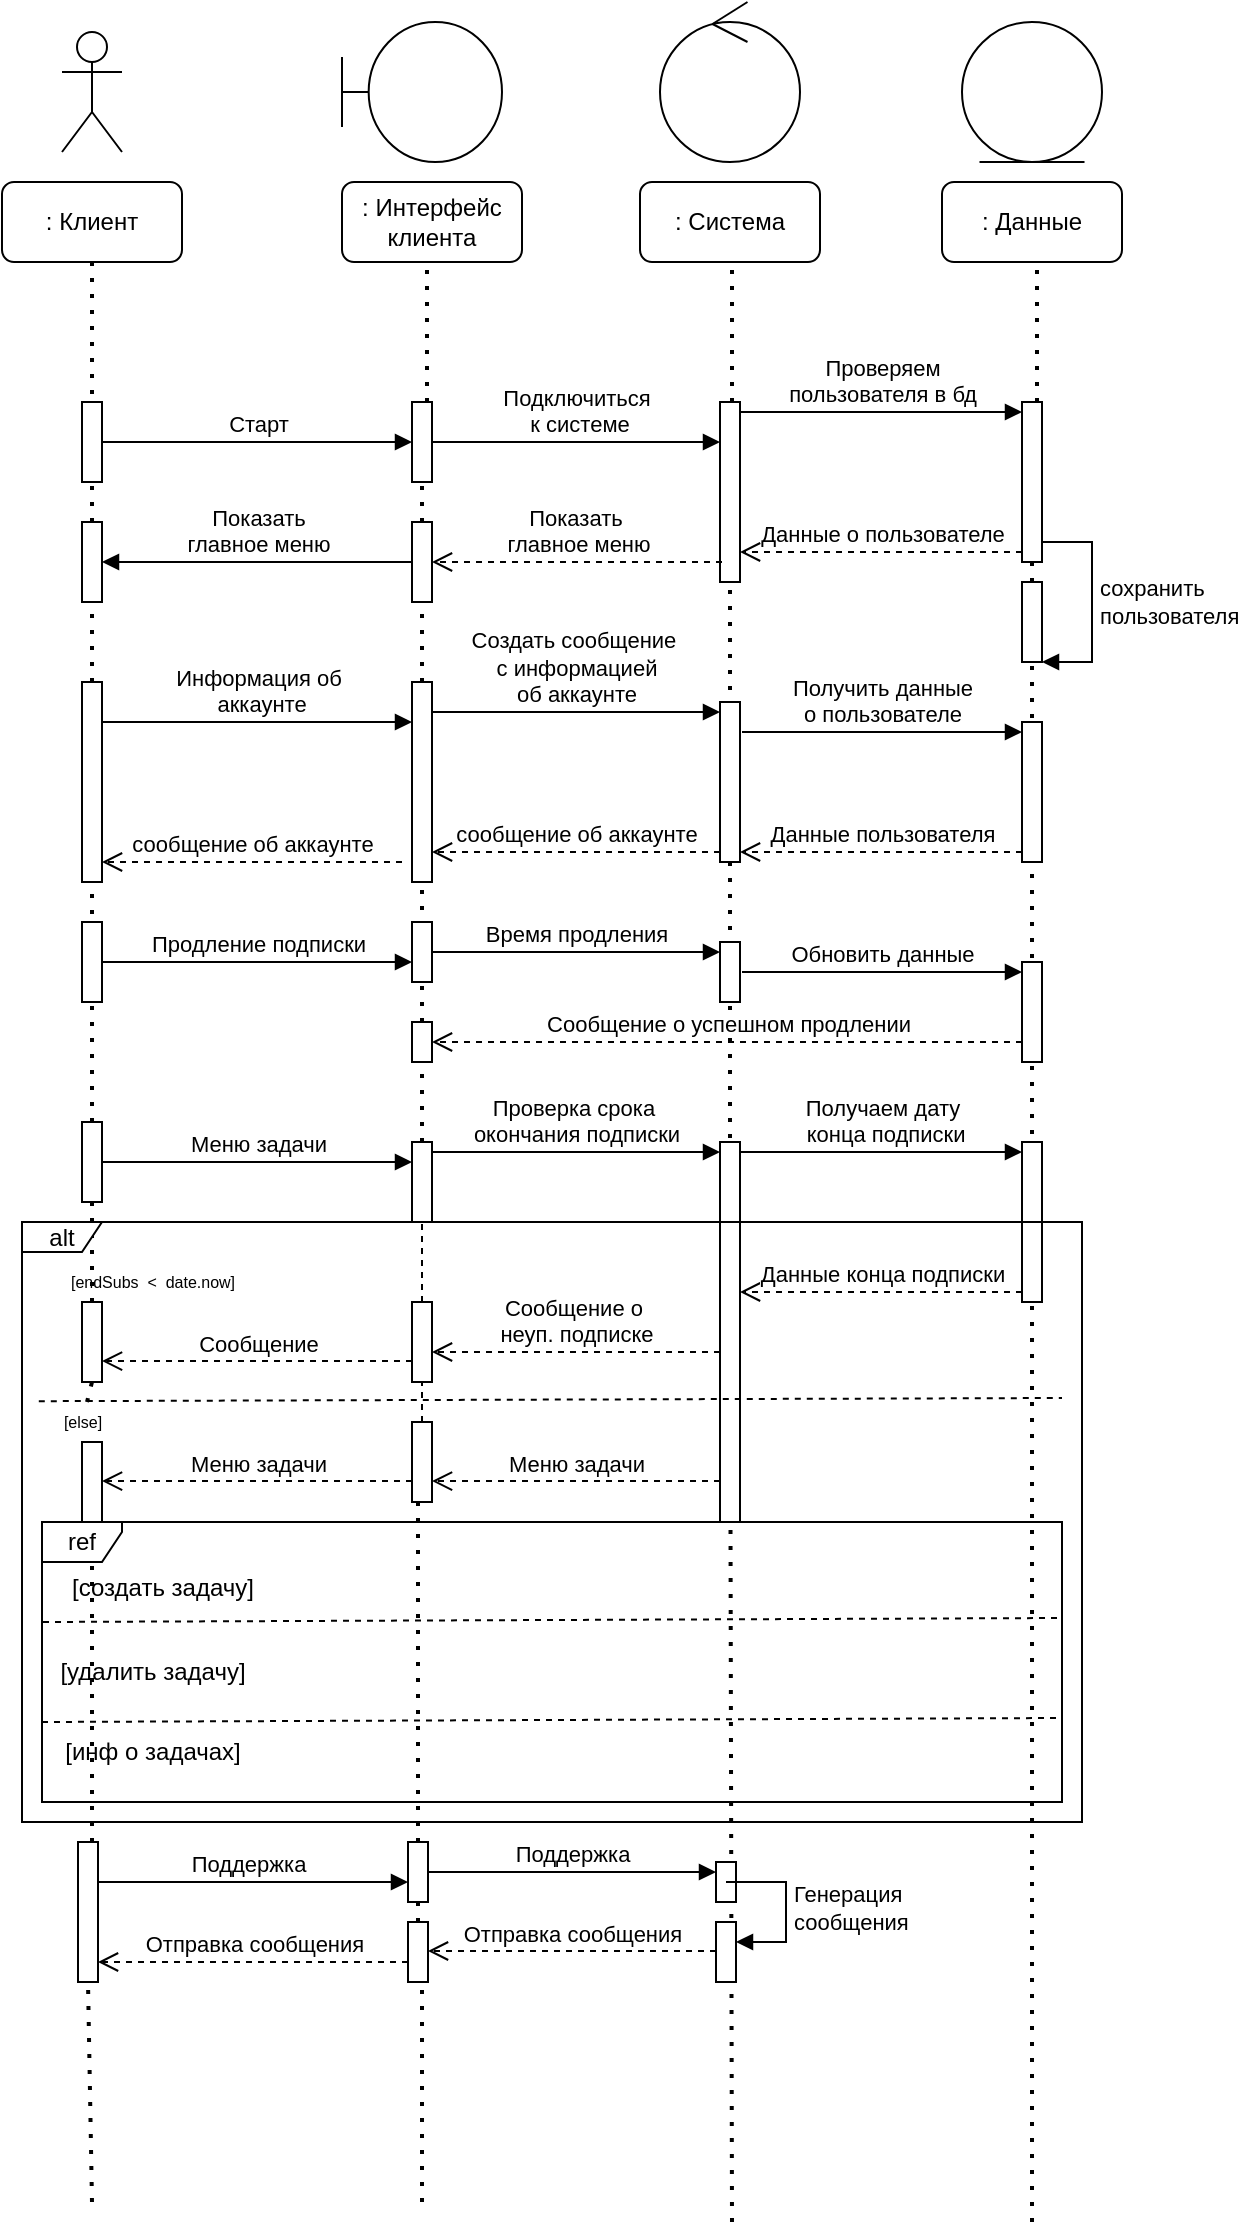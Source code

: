 <mxfile version="22.0.2" type="device" pages="4">
  <diagram name="авторизация" id="_HDaUYhhTkTmqW-n_YzJ">
    <mxGraphModel dx="1466" dy="1061" grid="1" gridSize="10" guides="1" tooltips="1" connect="1" arrows="1" fold="1" page="1" pageScale="1" pageWidth="827" pageHeight="1169" math="0" shadow="0">
      <root>
        <mxCell id="0" />
        <mxCell id="1" parent="0" />
        <mxCell id="w2oMyZCjz0sZhtdzbkaw-1" value="" style="shape=umlActor;verticalLabelPosition=bottom;verticalAlign=top;html=1;" parent="1" vertex="1">
          <mxGeometry x="80" y="55" width="30" height="60" as="geometry" />
        </mxCell>
        <mxCell id="w2oMyZCjz0sZhtdzbkaw-4" value="" style="shape=umlBoundary;whiteSpace=wrap;html=1;" parent="1" vertex="1">
          <mxGeometry x="220" y="50" width="80" height="70" as="geometry" />
        </mxCell>
        <mxCell id="w2oMyZCjz0sZhtdzbkaw-7" value="" style="ellipse;shape=umlControl;whiteSpace=wrap;html=1;" parent="1" vertex="1">
          <mxGeometry x="379" y="40" width="70" height="80" as="geometry" />
        </mxCell>
        <mxCell id="w2oMyZCjz0sZhtdzbkaw-8" value="" style="ellipse;shape=umlEntity;whiteSpace=wrap;html=1;" parent="1" vertex="1">
          <mxGeometry x="530" y="50" width="70" height="70" as="geometry" />
        </mxCell>
        <mxCell id="w2oMyZCjz0sZhtdzbkaw-9" value=": Клиент" style="rounded=1;whiteSpace=wrap;html=1;" parent="1" vertex="1">
          <mxGeometry x="50" y="130" width="90" height="40" as="geometry" />
        </mxCell>
        <mxCell id="w2oMyZCjz0sZhtdzbkaw-10" value=": Интерфейс клиента" style="rounded=1;whiteSpace=wrap;html=1;" parent="1" vertex="1">
          <mxGeometry x="220" y="130" width="90" height="40" as="geometry" />
        </mxCell>
        <mxCell id="w2oMyZCjz0sZhtdzbkaw-11" value=": Система" style="rounded=1;whiteSpace=wrap;html=1;" parent="1" vertex="1">
          <mxGeometry x="369" y="130" width="90" height="40" as="geometry" />
        </mxCell>
        <mxCell id="w2oMyZCjz0sZhtdzbkaw-12" value=": Данные" style="rounded=1;whiteSpace=wrap;html=1;" parent="1" vertex="1">
          <mxGeometry x="520" y="130" width="90" height="40" as="geometry" />
        </mxCell>
        <mxCell id="w2oMyZCjz0sZhtdzbkaw-13" value="" style="endArrow=none;dashed=1;html=1;dashPattern=1 3;strokeWidth=2;rounded=0;entryX=0.5;entryY=1;entryDx=0;entryDy=0;" parent="1" source="w2oMyZCjz0sZhtdzbkaw-61" target="w2oMyZCjz0sZhtdzbkaw-9" edge="1">
          <mxGeometry width="50" height="50" relative="1" as="geometry">
            <mxPoint x="95" y="780" as="sourcePoint" />
            <mxPoint x="160" y="340" as="targetPoint" />
          </mxGeometry>
        </mxCell>
        <mxCell id="w2oMyZCjz0sZhtdzbkaw-14" value="" style="endArrow=none;dashed=1;html=1;dashPattern=1 3;strokeWidth=2;rounded=0;entryX=0.5;entryY=1;entryDx=0;entryDy=0;" parent="1" source="w2oMyZCjz0sZhtdzbkaw-21" edge="1">
          <mxGeometry width="50" height="50" relative="1" as="geometry">
            <mxPoint x="260" y="760" as="sourcePoint" />
            <mxPoint x="262.5" y="170" as="targetPoint" />
          </mxGeometry>
        </mxCell>
        <mxCell id="w2oMyZCjz0sZhtdzbkaw-15" value="" style="endArrow=none;dashed=1;html=1;dashPattern=1 3;strokeWidth=2;rounded=0;entryX=0.5;entryY=1;entryDx=0;entryDy=0;" parent="1" source="w2oMyZCjz0sZhtdzbkaw-37" edge="1">
          <mxGeometry width="50" height="50" relative="1" as="geometry">
            <mxPoint x="415" y="770" as="sourcePoint" />
            <mxPoint x="415" y="170" as="targetPoint" />
          </mxGeometry>
        </mxCell>
        <mxCell id="w2oMyZCjz0sZhtdzbkaw-16" value="" style="endArrow=none;dashed=1;html=1;dashPattern=1 3;strokeWidth=2;rounded=0;entryX=0.5;entryY=1;entryDx=0;entryDy=0;" parent="1" source="w2oMyZCjz0sZhtdzbkaw-33" edge="1">
          <mxGeometry width="50" height="50" relative="1" as="geometry">
            <mxPoint x="567" y="770" as="sourcePoint" />
            <mxPoint x="567.5" y="170" as="targetPoint" />
          </mxGeometry>
        </mxCell>
        <mxCell id="w2oMyZCjz0sZhtdzbkaw-18" value="" style="html=1;points=[[0,0,0,0,5],[0,1,0,0,-5],[1,0,0,0,5],[1,1,0,0,-5]];perimeter=orthogonalPerimeter;outlineConnect=0;targetShapes=umlLifeline;portConstraint=eastwest;newEdgeStyle={&quot;curved&quot;:0,&quot;rounded&quot;:0};" parent="1" vertex="1">
          <mxGeometry x="90" y="240" width="10" height="40" as="geometry" />
        </mxCell>
        <mxCell id="w2oMyZCjz0sZhtdzbkaw-19" value="Старт" style="html=1;verticalAlign=bottom;endArrow=block;curved=0;rounded=0;" parent="1" target="w2oMyZCjz0sZhtdzbkaw-21" edge="1">
          <mxGeometry width="80" relative="1" as="geometry">
            <mxPoint x="100" y="260" as="sourcePoint" />
            <mxPoint x="250" y="260" as="targetPoint" />
          </mxGeometry>
        </mxCell>
        <mxCell id="w2oMyZCjz0sZhtdzbkaw-22" value="" style="endArrow=none;dashed=1;html=1;dashPattern=1 3;strokeWidth=2;rounded=0;entryX=0.5;entryY=1;entryDx=0;entryDy=0;" parent="1" source="w2oMyZCjz0sZhtdzbkaw-57" target="w2oMyZCjz0sZhtdzbkaw-21" edge="1">
          <mxGeometry width="50" height="50" relative="1" as="geometry">
            <mxPoint x="260" y="760" as="sourcePoint" />
            <mxPoint x="262.5" y="170" as="targetPoint" />
          </mxGeometry>
        </mxCell>
        <mxCell id="w2oMyZCjz0sZhtdzbkaw-21" value="" style="html=1;points=[[0,0,0,0,5],[0,1,0,0,-5],[1,0,0,0,5],[1,1,0,0,-5]];perimeter=orthogonalPerimeter;outlineConnect=0;targetShapes=umlLifeline;portConstraint=eastwest;newEdgeStyle={&quot;curved&quot;:0,&quot;rounded&quot;:0};" parent="1" vertex="1">
          <mxGeometry x="255" y="240" width="10" height="40" as="geometry" />
        </mxCell>
        <mxCell id="w2oMyZCjz0sZhtdzbkaw-34" value="Проверяем &lt;br&gt;пользователя в бд" style="html=1;verticalAlign=bottom;endArrow=block;curved=0;rounded=0;entryX=0;entryY=0;entryDx=0;entryDy=5;exitX=1;exitY=0;exitDx=0;exitDy=5;exitPerimeter=0;" parent="1" source="w2oMyZCjz0sZhtdzbkaw-37" target="w2oMyZCjz0sZhtdzbkaw-33" edge="1">
          <mxGeometry x="0.001" relative="1" as="geometry">
            <mxPoint x="490" y="245" as="sourcePoint" />
            <mxPoint as="offset" />
          </mxGeometry>
        </mxCell>
        <mxCell id="w2oMyZCjz0sZhtdzbkaw-35" value="Данные о пользователе" style="html=1;verticalAlign=bottom;endArrow=open;dashed=1;endSize=8;curved=0;rounded=0;exitX=0;exitY=1;exitDx=0;exitDy=-5;" parent="1" source="w2oMyZCjz0sZhtdzbkaw-33" target="w2oMyZCjz0sZhtdzbkaw-37" edge="1">
          <mxGeometry x="-0.001" relative="1" as="geometry">
            <mxPoint x="430" y="320" as="targetPoint" />
            <mxPoint as="offset" />
          </mxGeometry>
        </mxCell>
        <mxCell id="w2oMyZCjz0sZhtdzbkaw-39" value="" style="endArrow=none;dashed=1;html=1;dashPattern=1 3;strokeWidth=2;rounded=0;entryX=0.5;entryY=1;entryDx=0;entryDy=0;" parent="1" target="w2oMyZCjz0sZhtdzbkaw-37" edge="1">
          <mxGeometry width="50" height="50" relative="1" as="geometry">
            <mxPoint x="414" y="680" as="sourcePoint" />
            <mxPoint x="415" y="170" as="targetPoint" />
          </mxGeometry>
        </mxCell>
        <mxCell id="w2oMyZCjz0sZhtdzbkaw-37" value="" style="html=1;points=[[0,0,0,0,5],[0,1,0,0,-5],[1,0,0,0,5],[1,1,0,0,-5]];perimeter=orthogonalPerimeter;outlineConnect=0;targetShapes=umlLifeline;portConstraint=eastwest;newEdgeStyle={&quot;curved&quot;:0,&quot;rounded&quot;:0};" parent="1" vertex="1">
          <mxGeometry x="409" y="240" width="10" height="90" as="geometry" />
        </mxCell>
        <mxCell id="w2oMyZCjz0sZhtdzbkaw-40" value="" style="endArrow=none;dashed=1;html=1;dashPattern=1 3;strokeWidth=2;rounded=0;entryX=0.5;entryY=1;entryDx=0;entryDy=0;" parent="1" source="w2oMyZCjz0sZhtdzbkaw-45" target="w2oMyZCjz0sZhtdzbkaw-33" edge="1">
          <mxGeometry width="50" height="50" relative="1" as="geometry">
            <mxPoint x="567" y="770" as="sourcePoint" />
            <mxPoint x="567.5" y="170" as="targetPoint" />
          </mxGeometry>
        </mxCell>
        <mxCell id="w2oMyZCjz0sZhtdzbkaw-33" value="" style="html=1;points=[[0,0,0,0,5],[0,1,0,0,-5],[1,0,0,0,5],[1,1,0,0,-5]];perimeter=orthogonalPerimeter;outlineConnect=0;targetShapes=umlLifeline;portConstraint=eastwest;newEdgeStyle={&quot;curved&quot;:0,&quot;rounded&quot;:0};" parent="1" vertex="1">
          <mxGeometry x="560" y="240" width="10" height="80" as="geometry" />
        </mxCell>
        <mxCell id="w2oMyZCjz0sZhtdzbkaw-41" value="Подключиться&lt;br&gt;&amp;nbsp;к системе" style="html=1;verticalAlign=bottom;endArrow=block;curved=0;rounded=0;" parent="1" source="w2oMyZCjz0sZhtdzbkaw-21" target="w2oMyZCjz0sZhtdzbkaw-37" edge="1">
          <mxGeometry width="80" relative="1" as="geometry">
            <mxPoint x="270" y="260" as="sourcePoint" />
            <mxPoint x="350" y="260" as="targetPoint" />
          </mxGeometry>
        </mxCell>
        <mxCell id="w2oMyZCjz0sZhtdzbkaw-46" value="сохранить&lt;br&gt;пользователя" style="html=1;align=left;spacingLeft=2;endArrow=block;rounded=0;edgeStyle=orthogonalEdgeStyle;curved=0;rounded=0;" parent="1" target="w2oMyZCjz0sZhtdzbkaw-45" edge="1">
          <mxGeometry relative="1" as="geometry">
            <mxPoint x="570" y="310" as="sourcePoint" />
            <Array as="points">
              <mxPoint x="595" y="310" />
              <mxPoint x="595" y="370" />
            </Array>
            <mxPoint as="offset" />
          </mxGeometry>
        </mxCell>
        <mxCell id="w2oMyZCjz0sZhtdzbkaw-47" value="" style="endArrow=none;dashed=1;html=1;dashPattern=1 3;strokeWidth=2;rounded=0;entryX=0.5;entryY=1;entryDx=0;entryDy=0;" parent="1" target="w2oMyZCjz0sZhtdzbkaw-45" edge="1">
          <mxGeometry width="50" height="50" relative="1" as="geometry">
            <mxPoint x="565" y="1150" as="sourcePoint" />
            <mxPoint x="565" y="320" as="targetPoint" />
          </mxGeometry>
        </mxCell>
        <mxCell id="w2oMyZCjz0sZhtdzbkaw-45" value="" style="html=1;points=[[0,0,0,0,5],[0,1,0,0,-5],[1,0,0,0,5],[1,1,0,0,-5]];perimeter=orthogonalPerimeter;outlineConnect=0;targetShapes=umlLifeline;portConstraint=eastwest;newEdgeStyle={&quot;curved&quot;:0,&quot;rounded&quot;:0};" parent="1" vertex="1">
          <mxGeometry x="560" y="330" width="10" height="40" as="geometry" />
        </mxCell>
        <mxCell id="w2oMyZCjz0sZhtdzbkaw-58" value="" style="endArrow=none;dashed=1;html=1;dashPattern=1 3;strokeWidth=2;rounded=0;entryX=0.5;entryY=1;entryDx=0;entryDy=0;" parent="1" source="w2oMyZCjz0sZhtdzbkaw-83" target="w2oMyZCjz0sZhtdzbkaw-57" edge="1">
          <mxGeometry width="50" height="50" relative="1" as="geometry">
            <mxPoint x="260" y="760" as="sourcePoint" />
            <mxPoint x="260" y="280" as="targetPoint" />
          </mxGeometry>
        </mxCell>
        <mxCell id="w2oMyZCjz0sZhtdzbkaw-57" value="" style="html=1;points=[[0,0,0,0,5],[0,1,0,0,-5],[1,0,0,0,5],[1,1,0,0,-5]];perimeter=orthogonalPerimeter;outlineConnect=0;targetShapes=umlLifeline;portConstraint=eastwest;newEdgeStyle={&quot;curved&quot;:0,&quot;rounded&quot;:0};" parent="1" vertex="1">
          <mxGeometry x="255" y="300" width="10" height="40" as="geometry" />
        </mxCell>
        <mxCell id="w2oMyZCjz0sZhtdzbkaw-59" value="" style="endArrow=none;dashed=1;html=1;dashPattern=1 3;strokeWidth=2;rounded=0;entryX=0.5;entryY=1;entryDx=0;entryDy=0;" parent="1" source="w2oMyZCjz0sZhtdzbkaw-61" edge="1">
          <mxGeometry width="50" height="50" relative="1" as="geometry">
            <mxPoint x="95" y="790" as="sourcePoint" />
            <mxPoint x="95" y="310" as="targetPoint" />
          </mxGeometry>
        </mxCell>
        <mxCell id="w2oMyZCjz0sZhtdzbkaw-60" value="Показать&lt;br&gt;главное меню" style="html=1;verticalAlign=bottom;endArrow=block;curved=0;rounded=0;exitX=-0.42;exitY=-0.01;exitDx=0;exitDy=0;exitPerimeter=0;" parent="1" target="w2oMyZCjz0sZhtdzbkaw-61" edge="1">
          <mxGeometry x="-0.003" width="80" relative="1" as="geometry">
            <mxPoint x="255.0" y="320" as="sourcePoint" />
            <mxPoint x="104.2" y="320.4" as="targetPoint" />
            <mxPoint as="offset" />
          </mxGeometry>
        </mxCell>
        <mxCell id="w2oMyZCjz0sZhtdzbkaw-72" value="" style="endArrow=none;dashed=1;html=1;dashPattern=1 3;strokeWidth=2;rounded=0;entryX=0.5;entryY=1;entryDx=0;entryDy=0;" parent="1" source="w2oMyZCjz0sZhtdzbkaw-78" target="w2oMyZCjz0sZhtdzbkaw-61" edge="1">
          <mxGeometry width="50" height="50" relative="1" as="geometry">
            <mxPoint x="95" y="780" as="sourcePoint" />
            <mxPoint x="95" y="170" as="targetPoint" />
          </mxGeometry>
        </mxCell>
        <mxCell id="w2oMyZCjz0sZhtdzbkaw-61" value="" style="html=1;points=[[0,0,0,0,5],[0,1,0,0,-5],[1,0,0,0,5],[1,1,0,0,-5]];perimeter=orthogonalPerimeter;outlineConnect=0;targetShapes=umlLifeline;portConstraint=eastwest;newEdgeStyle={&quot;curved&quot;:0,&quot;rounded&quot;:0};" parent="1" vertex="1">
          <mxGeometry x="90" y="300" width="10" height="40" as="geometry" />
        </mxCell>
        <mxCell id="w2oMyZCjz0sZhtdzbkaw-81" value="" style="endArrow=none;dashed=1;html=1;dashPattern=1 3;strokeWidth=2;rounded=0;entryX=0.5;entryY=1;entryDx=0;entryDy=0;" parent="1" source="w2oMyZCjz0sZhtdzbkaw-98" target="w2oMyZCjz0sZhtdzbkaw-78" edge="1">
          <mxGeometry width="50" height="50" relative="1" as="geometry">
            <mxPoint x="95" y="780" as="sourcePoint" />
            <mxPoint x="95" y="340" as="targetPoint" />
          </mxGeometry>
        </mxCell>
        <mxCell id="w2oMyZCjz0sZhtdzbkaw-78" value="" style="html=1;points=[[0,0,0,0,5],[0,1,0,0,-5],[1,0,0,0,5],[1,1,0,0,-5]];perimeter=orthogonalPerimeter;outlineConnect=0;targetShapes=umlLifeline;portConstraint=eastwest;newEdgeStyle={&quot;curved&quot;:0,&quot;rounded&quot;:0};" parent="1" vertex="1">
          <mxGeometry x="90" y="380" width="10" height="100" as="geometry" />
        </mxCell>
        <mxCell id="w2oMyZCjz0sZhtdzbkaw-82" value="Информация об&lt;br&gt;&amp;nbsp;аккаунте" style="html=1;verticalAlign=bottom;endArrow=block;curved=0;rounded=0;" parent="1" target="w2oMyZCjz0sZhtdzbkaw-83" edge="1">
          <mxGeometry width="80" relative="1" as="geometry">
            <mxPoint x="100" y="400" as="sourcePoint" />
            <mxPoint x="180" y="400" as="targetPoint" />
          </mxGeometry>
        </mxCell>
        <mxCell id="w2oMyZCjz0sZhtdzbkaw-84" value="" style="endArrow=none;dashed=1;html=1;dashPattern=1 3;strokeWidth=2;rounded=0;entryX=0.5;entryY=1;entryDx=0;entryDy=0;" parent="1" source="e6jYAYjG6SPio9JDinUB-2" target="w2oMyZCjz0sZhtdzbkaw-83" edge="1">
          <mxGeometry width="50" height="50" relative="1" as="geometry">
            <mxPoint x="260" y="590" as="sourcePoint" />
            <mxPoint x="260" y="340" as="targetPoint" />
          </mxGeometry>
        </mxCell>
        <mxCell id="w2oMyZCjz0sZhtdzbkaw-83" value="" style="html=1;points=[[0,0,0,0,5],[0,1,0,0,-5],[1,0,0,0,5],[1,1,0,0,-5]];perimeter=orthogonalPerimeter;outlineConnect=0;targetShapes=umlLifeline;portConstraint=eastwest;newEdgeStyle={&quot;curved&quot;:0,&quot;rounded&quot;:0};" parent="1" vertex="1">
          <mxGeometry x="255" y="380" width="10" height="100" as="geometry" />
        </mxCell>
        <mxCell id="w2oMyZCjz0sZhtdzbkaw-85" value="" style="html=1;points=[[0,0,0,0,5],[0,1,0,0,-5],[1,0,0,0,5],[1,1,0,0,-5]];perimeter=orthogonalPerimeter;outlineConnect=0;targetShapes=umlLifeline;portConstraint=eastwest;newEdgeStyle={&quot;curved&quot;:0,&quot;rounded&quot;:0};" parent="1" vertex="1">
          <mxGeometry x="409" y="390" width="10" height="80" as="geometry" />
        </mxCell>
        <mxCell id="w2oMyZCjz0sZhtdzbkaw-86" value="Создать сообщение&amp;nbsp;&lt;br&gt;с информацией&lt;br&gt;об аккаунте" style="html=1;verticalAlign=bottom;endArrow=block;curved=0;rounded=0;entryX=0;entryY=0;entryDx=0;entryDy=5;" parent="1" source="w2oMyZCjz0sZhtdzbkaw-83" target="w2oMyZCjz0sZhtdzbkaw-85" edge="1">
          <mxGeometry relative="1" as="geometry">
            <mxPoint x="339" y="395" as="sourcePoint" />
          </mxGeometry>
        </mxCell>
        <mxCell id="w2oMyZCjz0sZhtdzbkaw-87" value="сообщение об аккаунте" style="html=1;verticalAlign=bottom;endArrow=open;dashed=1;endSize=8;curved=0;rounded=0;exitX=0;exitY=1;exitDx=0;exitDy=-5;" parent="1" source="w2oMyZCjz0sZhtdzbkaw-85" target="w2oMyZCjz0sZhtdzbkaw-83" edge="1">
          <mxGeometry relative="1" as="geometry">
            <mxPoint x="270" y="465" as="targetPoint" />
          </mxGeometry>
        </mxCell>
        <mxCell id="w2oMyZCjz0sZhtdzbkaw-88" value="" style="html=1;points=[[0,0,0,0,5],[0,1,0,0,-5],[1,0,0,0,5],[1,1,0,0,-5]];perimeter=orthogonalPerimeter;outlineConnect=0;targetShapes=umlLifeline;portConstraint=eastwest;newEdgeStyle={&quot;curved&quot;:0,&quot;rounded&quot;:0};" parent="1" vertex="1">
          <mxGeometry x="560" y="400" width="10" height="70" as="geometry" />
        </mxCell>
        <mxCell id="w2oMyZCjz0sZhtdzbkaw-89" value="Получить данные&lt;br&gt;о пользователе" style="html=1;verticalAlign=bottom;endArrow=block;curved=0;rounded=0;entryX=0;entryY=0;entryDx=0;entryDy=5;" parent="1" target="w2oMyZCjz0sZhtdzbkaw-88" edge="1">
          <mxGeometry relative="1" as="geometry">
            <mxPoint x="420" y="405" as="sourcePoint" />
          </mxGeometry>
        </mxCell>
        <mxCell id="w2oMyZCjz0sZhtdzbkaw-90" value="Данные пользователя" style="html=1;verticalAlign=bottom;endArrow=open;dashed=1;endSize=8;curved=0;rounded=0;exitX=0;exitY=1;exitDx=0;exitDy=-5;" parent="1" source="w2oMyZCjz0sZhtdzbkaw-88" target="w2oMyZCjz0sZhtdzbkaw-85" edge="1">
          <mxGeometry relative="1" as="geometry">
            <mxPoint x="490" y="475" as="targetPoint" />
          </mxGeometry>
        </mxCell>
        <mxCell id="w2oMyZCjz0sZhtdzbkaw-91" value="сообщение об аккаунте" style="html=1;verticalAlign=bottom;endArrow=open;dashed=1;endSize=8;curved=0;rounded=0;" parent="1" target="w2oMyZCjz0sZhtdzbkaw-78" edge="1">
          <mxGeometry x="0.003" relative="1" as="geometry">
            <mxPoint x="250" y="470" as="sourcePoint" />
            <mxPoint x="110" y="470" as="targetPoint" />
            <mxPoint as="offset" />
          </mxGeometry>
        </mxCell>
        <mxCell id="w2oMyZCjz0sZhtdzbkaw-99" value="" style="endArrow=none;dashed=1;html=1;dashPattern=1 3;strokeWidth=2;rounded=0;entryX=0.5;entryY=1;entryDx=0;entryDy=0;" parent="1" source="w2oMyZCjz0sZhtdzbkaw-134" target="w2oMyZCjz0sZhtdzbkaw-98" edge="1">
          <mxGeometry width="50" height="50" relative="1" as="geometry">
            <mxPoint x="95" y="870" as="sourcePoint" />
            <mxPoint x="95" y="570" as="targetPoint" />
          </mxGeometry>
        </mxCell>
        <mxCell id="w2oMyZCjz0sZhtdzbkaw-98" value="" style="html=1;points=[[0,0,0,0,5],[0,1,0,0,-5],[1,0,0,0,5],[1,1,0,0,-5]];perimeter=orthogonalPerimeter;outlineConnect=0;targetShapes=umlLifeline;portConstraint=eastwest;newEdgeStyle={&quot;curved&quot;:0,&quot;rounded&quot;:0};" parent="1" vertex="1">
          <mxGeometry x="90" y="600" width="10" height="40" as="geometry" />
        </mxCell>
        <mxCell id="w2oMyZCjz0sZhtdzbkaw-100" value="Меню задачи" style="html=1;verticalAlign=bottom;endArrow=block;curved=0;rounded=0;" parent="1" edge="1">
          <mxGeometry width="80" relative="1" as="geometry">
            <mxPoint x="100" y="620" as="sourcePoint" />
            <mxPoint x="255" y="620" as="targetPoint" />
          </mxGeometry>
        </mxCell>
        <mxCell id="w2oMyZCjz0sZhtdzbkaw-101" value="" style="endArrow=none;dashed=1;html=1;dashPattern=1 3;strokeWidth=2;rounded=0;" parent="1" source="PDmkwRI-ZpfKwhr9b_i3-9" target="w2oMyZCjz0sZhtdzbkaw-170" edge="1">
          <mxGeometry width="50" height="50" relative="1" as="geometry">
            <mxPoint x="260" y="1160" as="sourcePoint" />
            <mxPoint x="260" y="800" as="targetPoint" />
          </mxGeometry>
        </mxCell>
        <mxCell id="w2oMyZCjz0sZhtdzbkaw-103" value="" style="html=1;points=[[0,0,0,0,5],[0,1,0,0,-5],[1,0,0,0,5],[1,1,0,0,-5]];perimeter=orthogonalPerimeter;outlineConnect=0;targetShapes=umlLifeline;portConstraint=eastwest;newEdgeStyle={&quot;curved&quot;:0,&quot;rounded&quot;:0};" parent="1" vertex="1">
          <mxGeometry x="409" y="610" width="10" height="190" as="geometry" />
        </mxCell>
        <mxCell id="w2oMyZCjz0sZhtdzbkaw-104" value="Проверка срока&amp;nbsp;&lt;br&gt;окончания подписки" style="html=1;verticalAlign=bottom;endArrow=block;curved=0;rounded=0;exitX=1;exitY=0;exitDx=0;exitDy=5;exitPerimeter=0;" parent="1" target="w2oMyZCjz0sZhtdzbkaw-103" edge="1">
          <mxGeometry x="-0.003" width="80" relative="1" as="geometry">
            <mxPoint x="265" y="615" as="sourcePoint" />
            <mxPoint x="350" y="620" as="targetPoint" />
            <mxPoint as="offset" />
          </mxGeometry>
        </mxCell>
        <mxCell id="w2oMyZCjz0sZhtdzbkaw-112" value="Показать&amp;nbsp;&lt;br&gt;главное меню" style="html=1;verticalAlign=bottom;endArrow=open;dashed=1;endSize=8;curved=0;rounded=0;" parent="1" target="w2oMyZCjz0sZhtdzbkaw-57" edge="1">
          <mxGeometry relative="1" as="geometry">
            <mxPoint x="410" y="320" as="sourcePoint" />
            <mxPoint x="330" y="320" as="targetPoint" />
          </mxGeometry>
        </mxCell>
        <mxCell id="w2oMyZCjz0sZhtdzbkaw-124" value="" style="html=1;points=[[0,0,0,0,5],[0,1,0,0,-5],[1,0,0,0,5],[1,1,0,0,-5]];perimeter=orthogonalPerimeter;outlineConnect=0;targetShapes=umlLifeline;portConstraint=eastwest;newEdgeStyle={&quot;curved&quot;:0,&quot;rounded&quot;:0};" parent="1" vertex="1">
          <mxGeometry x="560" y="610" width="10" height="80" as="geometry" />
        </mxCell>
        <mxCell id="w2oMyZCjz0sZhtdzbkaw-125" value="Получаем дату&lt;br&gt;&amp;nbsp;конца подписки" style="html=1;verticalAlign=bottom;endArrow=block;curved=0;rounded=0;entryX=0;entryY=0;entryDx=0;entryDy=5;exitX=1;exitY=0;exitDx=0;exitDy=5;exitPerimeter=0;" parent="1" source="w2oMyZCjz0sZhtdzbkaw-103" target="w2oMyZCjz0sZhtdzbkaw-124" edge="1">
          <mxGeometry x="0.006" relative="1" as="geometry">
            <mxPoint x="490" y="615" as="sourcePoint" />
            <mxPoint as="offset" />
          </mxGeometry>
        </mxCell>
        <mxCell id="w2oMyZCjz0sZhtdzbkaw-126" value="Данные&amp;nbsp;конца подписки" style="html=1;verticalAlign=bottom;endArrow=open;dashed=1;endSize=8;curved=0;rounded=0;exitX=0;exitY=1;exitDx=0;exitDy=-5;" parent="1" source="w2oMyZCjz0sZhtdzbkaw-124" target="w2oMyZCjz0sZhtdzbkaw-103" edge="1">
          <mxGeometry x="-0.007" relative="1" as="geometry">
            <mxPoint x="490" y="685" as="targetPoint" />
            <mxPoint as="offset" />
          </mxGeometry>
        </mxCell>
        <mxCell id="w2oMyZCjz0sZhtdzbkaw-127" value="[endSubs&amp;nbsp; &amp;lt;&amp;nbsp; date.now]" style="text;html=1;align=center;verticalAlign=middle;resizable=0;points=[];autosize=1;strokeColor=none;fillColor=none;fontSize=8;" parent="1" vertex="1">
          <mxGeometry x="70" y="670" width="110" height="20" as="geometry" />
        </mxCell>
        <mxCell id="w2oMyZCjz0sZhtdzbkaw-129" value="Сообщение о&amp;nbsp;&lt;br&gt;неуп. подписке" style="html=1;verticalAlign=bottom;endArrow=open;dashed=1;endSize=8;curved=0;rounded=0;" parent="1" target="w2oMyZCjz0sZhtdzbkaw-169" edge="1">
          <mxGeometry relative="1" as="geometry">
            <mxPoint x="409" y="715" as="sourcePoint" />
            <mxPoint x="265" y="715" as="targetPoint" />
          </mxGeometry>
        </mxCell>
        <mxCell id="w2oMyZCjz0sZhtdzbkaw-133" value="" style="endArrow=none;dashed=1;html=1;dashPattern=1 3;strokeWidth=2;rounded=0;entryX=0.675;entryY=0;entryDx=0;entryDy=0;entryPerimeter=0;" parent="1" target="PDmkwRI-ZpfKwhr9b_i3-2" edge="1">
          <mxGeometry width="50" height="50" relative="1" as="geometry">
            <mxPoint x="415" y="1150" as="sourcePoint" />
            <mxPoint x="415" y="780" as="targetPoint" />
          </mxGeometry>
        </mxCell>
        <mxCell id="w2oMyZCjz0sZhtdzbkaw-135" value="" style="endArrow=none;dashed=1;html=1;dashPattern=1 3;strokeWidth=2;rounded=0;entryX=0.5;entryY=1;entryDx=0;entryDy=0;" parent="1" source="w2oMyZCjz0sZhtdzbkaw-128" target="w2oMyZCjz0sZhtdzbkaw-134" edge="1">
          <mxGeometry width="50" height="50" relative="1" as="geometry">
            <mxPoint x="95" y="870" as="sourcePoint" />
            <mxPoint x="95" y="640" as="targetPoint" />
          </mxGeometry>
        </mxCell>
        <mxCell id="w2oMyZCjz0sZhtdzbkaw-134" value="" style="html=1;points=[[0,0,0,0,5],[0,1,0,0,-5],[1,0,0,0,5],[1,1,0,0,-5]];perimeter=orthogonalPerimeter;outlineConnect=0;targetShapes=umlLifeline;portConstraint=eastwest;newEdgeStyle={&quot;curved&quot;:0,&quot;rounded&quot;:0};" parent="1" vertex="1">
          <mxGeometry x="90" y="690" width="10" height="40" as="geometry" />
        </mxCell>
        <mxCell id="w2oMyZCjz0sZhtdzbkaw-136" value="Сообщение" style="html=1;verticalAlign=bottom;endArrow=open;dashed=1;endSize=8;curved=0;rounded=0;" parent="1" target="w2oMyZCjz0sZhtdzbkaw-134" edge="1">
          <mxGeometry x="0.001" relative="1" as="geometry">
            <mxPoint x="255" y="719.55" as="sourcePoint" />
            <mxPoint x="111" y="719.55" as="targetPoint" />
            <mxPoint as="offset" />
          </mxGeometry>
        </mxCell>
        <mxCell id="w2oMyZCjz0sZhtdzbkaw-137" value="Меню задачи" style="html=1;verticalAlign=bottom;endArrow=open;dashed=1;endSize=8;curved=0;rounded=0;" parent="1" target="w2oMyZCjz0sZhtdzbkaw-170" edge="1">
          <mxGeometry x="-0.003" relative="1" as="geometry">
            <mxPoint x="409" y="779.55" as="sourcePoint" />
            <mxPoint x="265" y="779.55" as="targetPoint" />
            <mxPoint as="offset" />
          </mxGeometry>
        </mxCell>
        <mxCell id="w2oMyZCjz0sZhtdzbkaw-139" value="" style="endArrow=none;dashed=1;html=1;dashPattern=1 3;strokeWidth=2;rounded=0;entryX=0.5;entryY=1;entryDx=0;entryDy=0;" parent="1" source="PDmkwRI-ZpfKwhr9b_i3-7" target="w2oMyZCjz0sZhtdzbkaw-138" edge="1">
          <mxGeometry width="50" height="50" relative="1" as="geometry">
            <mxPoint x="95" y="1160" as="sourcePoint" />
            <mxPoint x="95" y="780" as="targetPoint" />
          </mxGeometry>
        </mxCell>
        <mxCell id="w2oMyZCjz0sZhtdzbkaw-138" value="" style="html=1;points=[[0,0,0,0,5],[0,1,0,0,-5],[1,0,0,0,5],[1,1,0,0,-5]];perimeter=orthogonalPerimeter;outlineConnect=0;targetShapes=umlLifeline;portConstraint=eastwest;newEdgeStyle={&quot;curved&quot;:0,&quot;rounded&quot;:0};" parent="1" vertex="1">
          <mxGeometry x="90" y="760" width="10" height="40" as="geometry" />
        </mxCell>
        <mxCell id="w2oMyZCjz0sZhtdzbkaw-140" value="Меню задачи" style="html=1;verticalAlign=bottom;endArrow=open;dashed=1;endSize=8;curved=0;rounded=0;" parent="1" target="w2oMyZCjz0sZhtdzbkaw-138" edge="1">
          <mxGeometry x="-0.003" relative="1" as="geometry">
            <mxPoint x="255" y="779.55" as="sourcePoint" />
            <mxPoint x="111" y="779.55" as="targetPoint" />
            <mxPoint as="offset" />
          </mxGeometry>
        </mxCell>
        <mxCell id="w2oMyZCjz0sZhtdzbkaw-141" value="" style="endArrow=none;dashed=1;html=1;rounded=0;exitX=-0.04;exitY=-0.02;exitDx=0;exitDy=0;exitPerimeter=0;" parent="1" source="w2oMyZCjz0sZhtdzbkaw-128" edge="1">
          <mxGeometry width="50" height="50" relative="1" as="geometry">
            <mxPoint x="210" y="738" as="sourcePoint" />
            <mxPoint x="580" y="738" as="targetPoint" />
          </mxGeometry>
        </mxCell>
        <mxCell id="w2oMyZCjz0sZhtdzbkaw-143" value="" style="html=1;points=[[0,0,0,0,5],[0,1,0,0,-5],[1,0,0,0,5],[1,1,0,0,-5]];perimeter=orthogonalPerimeter;outlineConnect=0;targetShapes=umlLifeline;portConstraint=eastwest;newEdgeStyle={&quot;curved&quot;:0,&quot;rounded&quot;:0};" parent="1" vertex="1">
          <mxGeometry x="90" y="500" width="10" height="40" as="geometry" />
        </mxCell>
        <mxCell id="w2oMyZCjz0sZhtdzbkaw-144" value="Продление подписки" style="html=1;verticalAlign=bottom;endArrow=block;curved=0;rounded=0;" parent="1" target="w2oMyZCjz0sZhtdzbkaw-145" edge="1">
          <mxGeometry width="80" relative="1" as="geometry">
            <mxPoint x="100" y="520" as="sourcePoint" />
            <mxPoint x="180" y="520" as="targetPoint" />
          </mxGeometry>
        </mxCell>
        <mxCell id="w2oMyZCjz0sZhtdzbkaw-145" value="" style="html=1;points=[[0,0,0,0,5],[0,1,0,0,-5],[1,0,0,0,5],[1,1,0,0,-5]];perimeter=orthogonalPerimeter;outlineConnect=0;targetShapes=umlLifeline;portConstraint=eastwest;newEdgeStyle={&quot;curved&quot;:0,&quot;rounded&quot;:0};" parent="1" vertex="1">
          <mxGeometry x="255" y="500" width="10" height="30" as="geometry" />
        </mxCell>
        <mxCell id="w2oMyZCjz0sZhtdzbkaw-146" value="" style="html=1;points=[[0,0,0,0,5],[0,1,0,0,-5],[1,0,0,0,5],[1,1,0,0,-5]];perimeter=orthogonalPerimeter;outlineConnect=0;targetShapes=umlLifeline;portConstraint=eastwest;newEdgeStyle={&quot;curved&quot;:0,&quot;rounded&quot;:0};" parent="1" vertex="1">
          <mxGeometry x="409" y="510" width="10" height="30" as="geometry" />
        </mxCell>
        <mxCell id="w2oMyZCjz0sZhtdzbkaw-147" value="Время продления" style="html=1;verticalAlign=bottom;endArrow=block;curved=0;rounded=0;entryX=0;entryY=0;entryDx=0;entryDy=5;" parent="1" source="w2oMyZCjz0sZhtdzbkaw-145" target="w2oMyZCjz0sZhtdzbkaw-146" edge="1">
          <mxGeometry relative="1" as="geometry">
            <mxPoint x="339" y="515" as="sourcePoint" />
          </mxGeometry>
        </mxCell>
        <mxCell id="w2oMyZCjz0sZhtdzbkaw-149" value="" style="html=1;points=[[0,0,0,0,5],[0,1,0,0,-5],[1,0,0,0,5],[1,1,0,0,-5]];perimeter=orthogonalPerimeter;outlineConnect=0;targetShapes=umlLifeline;portConstraint=eastwest;newEdgeStyle={&quot;curved&quot;:0,&quot;rounded&quot;:0};" parent="1" vertex="1">
          <mxGeometry x="560" y="520" width="10" height="50" as="geometry" />
        </mxCell>
        <mxCell id="w2oMyZCjz0sZhtdzbkaw-150" value="Обновить данные" style="html=1;verticalAlign=bottom;endArrow=block;curved=0;rounded=0;entryX=0;entryY=0;entryDx=0;entryDy=5;" parent="1" target="w2oMyZCjz0sZhtdzbkaw-149" edge="1">
          <mxGeometry relative="1" as="geometry">
            <mxPoint x="420" y="525" as="sourcePoint" />
          </mxGeometry>
        </mxCell>
        <mxCell id="w2oMyZCjz0sZhtdzbkaw-168" value="" style="html=1;points=[[0,0,0,0,5],[0,1,0,0,-5],[1,0,0,0,5],[1,1,0,0,-5]];perimeter=orthogonalPerimeter;outlineConnect=0;targetShapes=umlLifeline;portConstraint=eastwest;newEdgeStyle={&quot;curved&quot;:0,&quot;rounded&quot;:0};" parent="1" vertex="1">
          <mxGeometry x="255" y="610" width="10" height="40" as="geometry" />
        </mxCell>
        <mxCell id="w2oMyZCjz0sZhtdzbkaw-123" value="alt" style="shape=umlFrame;whiteSpace=wrap;html=1;pointerEvents=0;width=40;height=15;" parent="1" vertex="1">
          <mxGeometry x="60" y="650" width="530" height="300" as="geometry" />
        </mxCell>
        <mxCell id="w2oMyZCjz0sZhtdzbkaw-169" value="" style="html=1;points=[[0,0,0,0,5],[0,1,0,0,-5],[1,0,0,0,5],[1,1,0,0,-5]];perimeter=orthogonalPerimeter;outlineConnect=0;targetShapes=umlLifeline;portConstraint=eastwest;newEdgeStyle={&quot;curved&quot;:0,&quot;rounded&quot;:0};" parent="1" vertex="1">
          <mxGeometry x="255" y="690" width="10" height="40" as="geometry" />
        </mxCell>
        <mxCell id="w2oMyZCjz0sZhtdzbkaw-170" value="" style="html=1;points=[[0,0,0,0,5],[0,1,0,0,-5],[1,0,0,0,5],[1,1,0,0,-5]];perimeter=orthogonalPerimeter;outlineConnect=0;targetShapes=umlLifeline;portConstraint=eastwest;newEdgeStyle={&quot;curved&quot;:0,&quot;rounded&quot;:0};" parent="1" vertex="1">
          <mxGeometry x="255" y="750" width="10" height="40" as="geometry" />
        </mxCell>
        <mxCell id="w2oMyZCjz0sZhtdzbkaw-171" value="" style="endArrow=none;dashed=1;html=1;rounded=0;" parent="1" source="w2oMyZCjz0sZhtdzbkaw-169" edge="1">
          <mxGeometry width="50" height="50" relative="1" as="geometry">
            <mxPoint x="210" y="700" as="sourcePoint" />
            <mxPoint x="260" y="650" as="targetPoint" />
          </mxGeometry>
        </mxCell>
        <mxCell id="w2oMyZCjz0sZhtdzbkaw-172" value="" style="endArrow=none;dashed=1;html=1;rounded=0;" parent="1" source="w2oMyZCjz0sZhtdzbkaw-170" edge="1">
          <mxGeometry width="50" height="50" relative="1" as="geometry">
            <mxPoint x="210" y="780" as="sourcePoint" />
            <mxPoint x="260" y="730" as="targetPoint" />
          </mxGeometry>
        </mxCell>
        <mxCell id="PDmkwRI-ZpfKwhr9b_i3-1" value="" style="endArrow=none;dashed=1;html=1;dashPattern=1 3;strokeWidth=2;rounded=0;entryX=0.5;entryY=1;entryDx=0;entryDy=0;" parent="1" source="w2oMyZCjz0sZhtdzbkaw-138" target="w2oMyZCjz0sZhtdzbkaw-128" edge="1">
          <mxGeometry width="50" height="50" relative="1" as="geometry">
            <mxPoint x="95" y="760" as="sourcePoint" />
            <mxPoint x="95" y="730" as="targetPoint" />
          </mxGeometry>
        </mxCell>
        <mxCell id="w2oMyZCjz0sZhtdzbkaw-128" value="[else]" style="text;html=1;align=center;verticalAlign=middle;resizable=0;points=[];autosize=1;strokeColor=none;fillColor=none;fontSize=8;" parent="1" vertex="1">
          <mxGeometry x="70" y="740" width="40" height="20" as="geometry" />
        </mxCell>
        <mxCell id="PDmkwRI-ZpfKwhr9b_i3-2" value="ref" style="shape=umlFrame;whiteSpace=wrap;html=1;pointerEvents=0;width=40;height=20;" parent="1" vertex="1">
          <mxGeometry x="70" y="800" width="510" height="140" as="geometry" />
        </mxCell>
        <mxCell id="PDmkwRI-ZpfKwhr9b_i3-3" value="[создать задачу]" style="text;html=1;align=center;verticalAlign=middle;resizable=0;points=[];autosize=1;strokeColor=none;fillColor=none;" parent="1" vertex="1">
          <mxGeometry x="70" y="818" width="120" height="30" as="geometry" />
        </mxCell>
        <mxCell id="PDmkwRI-ZpfKwhr9b_i3-4" value="[удалить задачу]" style="text;html=1;align=center;verticalAlign=middle;resizable=0;points=[];autosize=1;strokeColor=none;fillColor=none;" parent="1" vertex="1">
          <mxGeometry x="65" y="860" width="120" height="30" as="geometry" />
        </mxCell>
        <mxCell id="PDmkwRI-ZpfKwhr9b_i3-5" value="[инф о задачах]" style="text;html=1;align=center;verticalAlign=middle;resizable=0;points=[];autosize=1;strokeColor=none;fillColor=none;" parent="1" vertex="1">
          <mxGeometry x="70" y="900" width="110" height="30" as="geometry" />
        </mxCell>
        <mxCell id="PDmkwRI-ZpfKwhr9b_i3-8" value="Поддержка" style="html=1;verticalAlign=bottom;endArrow=block;curved=0;rounded=0;" parent="1" target="PDmkwRI-ZpfKwhr9b_i3-9" edge="1">
          <mxGeometry x="-0.001" width="80" relative="1" as="geometry">
            <mxPoint x="93" y="980" as="sourcePoint" />
            <mxPoint x="173" y="980" as="targetPoint" />
            <mxPoint as="offset" />
          </mxGeometry>
        </mxCell>
        <mxCell id="PDmkwRI-ZpfKwhr9b_i3-10" value="" style="html=1;points=[[0,0,0,0,5],[0,1,0,0,-5],[1,0,0,0,5],[1,1,0,0,-5]];perimeter=orthogonalPerimeter;outlineConnect=0;targetShapes=umlLifeline;portConstraint=eastwest;newEdgeStyle={&quot;curved&quot;:0,&quot;rounded&quot;:0};" parent="1" vertex="1">
          <mxGeometry x="407" y="970" width="10" height="20" as="geometry" />
        </mxCell>
        <mxCell id="PDmkwRI-ZpfKwhr9b_i3-11" value="Поддержка" style="html=1;verticalAlign=bottom;endArrow=block;curved=0;rounded=0;entryX=0;entryY=0;entryDx=0;entryDy=5;" parent="1" source="PDmkwRI-ZpfKwhr9b_i3-9" target="PDmkwRI-ZpfKwhr9b_i3-10" edge="1">
          <mxGeometry relative="1" as="geometry">
            <mxPoint x="332" y="975" as="sourcePoint" />
            <mxPoint as="offset" />
          </mxGeometry>
        </mxCell>
        <mxCell id="PDmkwRI-ZpfKwhr9b_i3-13" value="Отправка сообщения" style="html=1;verticalAlign=bottom;endArrow=open;dashed=1;endSize=8;curved=0;rounded=0;" parent="1" source="-8yBKGU79CNfWhQ_7WAo-6" target="PDmkwRI-ZpfKwhr9b_i3-7" edge="1">
          <mxGeometry x="0.003" relative="1" as="geometry">
            <mxPoint x="248" y="1020" as="sourcePoint" />
            <mxPoint x="103" y="1050" as="targetPoint" />
            <mxPoint as="offset" />
            <Array as="points">
              <mxPoint x="148" y="1020" />
            </Array>
          </mxGeometry>
        </mxCell>
        <mxCell id="PDmkwRI-ZpfKwhr9b_i3-14" value="" style="endArrow=none;dashed=1;html=1;dashPattern=1 3;strokeWidth=2;rounded=0;entryX=0.5;entryY=1;entryDx=0;entryDy=0;" parent="1" target="PDmkwRI-ZpfKwhr9b_i3-7" edge="1">
          <mxGeometry width="50" height="50" relative="1" as="geometry">
            <mxPoint x="95" y="1140" as="sourcePoint" />
            <mxPoint x="95" y="780" as="targetPoint" />
          </mxGeometry>
        </mxCell>
        <mxCell id="PDmkwRI-ZpfKwhr9b_i3-7" value="" style="html=1;points=[[0,0,0,0,5],[0,1,0,0,-5],[1,0,0,0,5],[1,1,0,0,-5]];perimeter=orthogonalPerimeter;outlineConnect=0;targetShapes=umlLifeline;portConstraint=eastwest;newEdgeStyle={&quot;curved&quot;:0,&quot;rounded&quot;:0};" parent="1" vertex="1">
          <mxGeometry x="88" y="960" width="10" height="70" as="geometry" />
        </mxCell>
        <mxCell id="PDmkwRI-ZpfKwhr9b_i3-17" value="" style="endArrow=none;dashed=1;html=1;rounded=0;entryX=0.999;entryY=0.29;entryDx=0;entryDy=0;entryPerimeter=0;" parent="1" edge="1">
          <mxGeometry width="50" height="50" relative="1" as="geometry">
            <mxPoint x="70.51" y="850" as="sourcePoint" />
            <mxPoint x="580" y="848" as="targetPoint" />
          </mxGeometry>
        </mxCell>
        <mxCell id="PDmkwRI-ZpfKwhr9b_i3-18" value="" style="endArrow=none;dashed=1;html=1;rounded=0;entryX=0.999;entryY=0.29;entryDx=0;entryDy=0;entryPerimeter=0;" parent="1" edge="1">
          <mxGeometry width="50" height="50" relative="1" as="geometry">
            <mxPoint x="70" y="900" as="sourcePoint" />
            <mxPoint x="579" y="898" as="targetPoint" />
          </mxGeometry>
        </mxCell>
        <mxCell id="PDmkwRI-ZpfKwhr9b_i3-20" value="" style="endArrow=none;dashed=1;html=1;dashPattern=1 3;strokeWidth=2;rounded=0;" parent="1" source="-8yBKGU79CNfWhQ_7WAo-6" target="PDmkwRI-ZpfKwhr9b_i3-9" edge="1">
          <mxGeometry width="50" height="50" relative="1" as="geometry">
            <mxPoint x="258" y="1110" as="sourcePoint" />
            <mxPoint x="258" y="740" as="targetPoint" />
          </mxGeometry>
        </mxCell>
        <mxCell id="PDmkwRI-ZpfKwhr9b_i3-9" value="" style="html=1;points=[[0,0,0,0,5],[0,1,0,0,-5],[1,0,0,0,5],[1,1,0,0,-5]];perimeter=orthogonalPerimeter;outlineConnect=0;targetShapes=umlLifeline;portConstraint=eastwest;newEdgeStyle={&quot;curved&quot;:0,&quot;rounded&quot;:0};" parent="1" vertex="1">
          <mxGeometry x="253" y="960" width="10" height="30" as="geometry" />
        </mxCell>
        <mxCell id="-8yBKGU79CNfWhQ_7WAo-3" value="" style="html=1;points=[[0,0,0,0,5],[0,1,0,0,-5],[1,0,0,0,5],[1,1,0,0,-5]];perimeter=orthogonalPerimeter;outlineConnect=0;targetShapes=umlLifeline;portConstraint=eastwest;newEdgeStyle={&quot;curved&quot;:0,&quot;rounded&quot;:0};" parent="1" vertex="1">
          <mxGeometry x="407" y="1000" width="10" height="30" as="geometry" />
        </mxCell>
        <mxCell id="-8yBKGU79CNfWhQ_7WAo-4" value="Генерация &lt;br&gt;сообщения" style="html=1;align=left;spacingLeft=2;endArrow=block;rounded=0;edgeStyle=orthogonalEdgeStyle;curved=0;rounded=0;" parent="1" target="-8yBKGU79CNfWhQ_7WAo-3" edge="1">
          <mxGeometry relative="1" as="geometry">
            <mxPoint x="412" y="980" as="sourcePoint" />
            <Array as="points">
              <mxPoint x="442" y="1010" />
            </Array>
          </mxGeometry>
        </mxCell>
        <mxCell id="-8yBKGU79CNfWhQ_7WAo-5" value="" style="endArrow=none;dashed=1;html=1;dashPattern=1 3;strokeWidth=2;rounded=0;" parent="1" target="-8yBKGU79CNfWhQ_7WAo-6" edge="1">
          <mxGeometry width="50" height="50" relative="1" as="geometry">
            <mxPoint x="260" y="1140" as="sourcePoint" />
            <mxPoint x="260" y="1020" as="targetPoint" />
          </mxGeometry>
        </mxCell>
        <mxCell id="-8yBKGU79CNfWhQ_7WAo-6" value="" style="html=1;points=[[0,0,0,0,5],[0,1,0,0,-5],[1,0,0,0,5],[1,1,0,0,-5]];perimeter=orthogonalPerimeter;outlineConnect=0;targetShapes=umlLifeline;portConstraint=eastwest;newEdgeStyle={&quot;curved&quot;:0,&quot;rounded&quot;:0};" parent="1" vertex="1">
          <mxGeometry x="253" y="1000" width="10" height="30" as="geometry" />
        </mxCell>
        <mxCell id="-8yBKGU79CNfWhQ_7WAo-7" value="Отправка сообщения" style="html=1;verticalAlign=bottom;endArrow=open;dashed=1;endSize=8;curved=0;rounded=0;" parent="1" source="-8yBKGU79CNfWhQ_7WAo-3" target="-8yBKGU79CNfWhQ_7WAo-6" edge="1">
          <mxGeometry x="0.003" relative="1" as="geometry">
            <mxPoint x="417" y="1014.5" as="sourcePoint" />
            <mxPoint x="262" y="1014.5" as="targetPoint" />
            <mxPoint as="offset" />
            <Array as="points">
              <mxPoint x="312" y="1014.5" />
            </Array>
          </mxGeometry>
        </mxCell>
        <mxCell id="e6jYAYjG6SPio9JDinUB-1" value="Сообщение о успешном продлении" style="html=1;verticalAlign=bottom;endArrow=open;dashed=1;endSize=8;curved=0;rounded=0;exitX=0;exitY=0.8;exitDx=0;exitDy=0;exitPerimeter=0;" parent="1" source="w2oMyZCjz0sZhtdzbkaw-149" target="e6jYAYjG6SPio9JDinUB-2" edge="1">
          <mxGeometry relative="1" as="geometry">
            <mxPoint x="560" y="544.5" as="sourcePoint" />
            <mxPoint x="260" y="544.5" as="targetPoint" />
          </mxGeometry>
        </mxCell>
        <mxCell id="e6jYAYjG6SPio9JDinUB-3" value="" style="endArrow=none;dashed=1;html=1;dashPattern=1 3;strokeWidth=2;rounded=0;entryX=0.5;entryY=1;entryDx=0;entryDy=0;" parent="1" source="w2oMyZCjz0sZhtdzbkaw-168" target="e6jYAYjG6SPio9JDinUB-2" edge="1">
          <mxGeometry width="50" height="50" relative="1" as="geometry">
            <mxPoint x="260" y="630" as="sourcePoint" />
            <mxPoint x="260" y="480" as="targetPoint" />
          </mxGeometry>
        </mxCell>
        <mxCell id="e6jYAYjG6SPio9JDinUB-2" value="" style="html=1;points=[[0,0,0,0,5],[0,1,0,0,-5],[1,0,0,0,5],[1,1,0,0,-5]];perimeter=orthogonalPerimeter;outlineConnect=0;targetShapes=umlLifeline;portConstraint=eastwest;newEdgeStyle={&quot;curved&quot;:0,&quot;rounded&quot;:0};" parent="1" vertex="1">
          <mxGeometry x="255" y="550" width="10" height="20" as="geometry" />
        </mxCell>
      </root>
    </mxGraphModel>
  </diagram>
  <diagram id="VRixkl1aoAtQxPczdwPw" name="создание задачи">
    <mxGraphModel dx="1026" dy="743" grid="1" gridSize="10" guides="1" tooltips="1" connect="1" arrows="1" fold="1" page="1" pageScale="1" pageWidth="827" pageHeight="1169" math="0" shadow="0">
      <root>
        <mxCell id="0" />
        <mxCell id="1" parent="0" />
        <mxCell id="z4OTO5is2HJirle241Zk-29" value="Создать задачу" style="html=1;verticalAlign=bottom;endArrow=block;curved=0;rounded=0;" parent="1" target="z4OTO5is2HJirle241Zk-31" edge="1">
          <mxGeometry x="0.004" width="80" relative="1" as="geometry">
            <mxPoint x="140" y="240" as="sourcePoint" />
            <mxPoint x="290" y="240" as="targetPoint" />
            <mxPoint as="offset" />
          </mxGeometry>
        </mxCell>
        <mxCell id="z4OTO5is2HJirle241Zk-30" value="" style="endArrow=none;dashed=1;html=1;dashPattern=1 3;strokeWidth=2;rounded=0;entryX=0.5;entryY=1;entryDx=0;entryDy=0;" parent="1" source="z4OTO5is2HJirle241Zk-50" target="z4OTO5is2HJirle241Zk-31" edge="1">
          <mxGeometry width="50" height="50" relative="1" as="geometry">
            <mxPoint x="300" y="550" as="sourcePoint" />
            <mxPoint x="300" y="170" as="targetPoint" />
          </mxGeometry>
        </mxCell>
        <mxCell id="z4OTO5is2HJirle241Zk-31" value="" style="html=1;points=[[0,0,0,0,5],[0,1,0,0,-5],[1,0,0,0,5],[1,1,0,0,-5]];perimeter=orthogonalPerimeter;outlineConnect=0;targetShapes=umlLifeline;portConstraint=eastwest;newEdgeStyle={&quot;curved&quot;:0,&quot;rounded&quot;:0};" parent="1" vertex="1">
          <mxGeometry x="295" y="230" width="10" height="30" as="geometry" />
        </mxCell>
        <mxCell id="z4OTO5is2HJirle241Zk-32" value="Проверяем кол-во&lt;br&gt;&amp;nbsp;задач" style="html=1;verticalAlign=bottom;endArrow=block;curved=0;rounded=0;entryX=0;entryY=0;entryDx=0;entryDy=5;entryPerimeter=0;" parent="1" source="z4OTO5is2HJirle241Zk-31" target="z4OTO5is2HJirle241Zk-33" edge="1">
          <mxGeometry width="80" relative="1" as="geometry">
            <mxPoint x="310" y="240" as="sourcePoint" />
            <mxPoint x="440" y="240" as="targetPoint" />
          </mxGeometry>
        </mxCell>
        <mxCell id="z4OTO5is2HJirle241Zk-33" value="" style="html=1;points=[[0,0,0,0,5],[0,1,0,0,-5],[1,0,0,0,5],[1,1,0,0,-5]];perimeter=orthogonalPerimeter;outlineConnect=0;targetShapes=umlLifeline;portConstraint=eastwest;newEdgeStyle={&quot;curved&quot;:0,&quot;rounded&quot;:0};" parent="1" vertex="1">
          <mxGeometry x="449" y="230" width="10" height="180" as="geometry" />
        </mxCell>
        <mxCell id="z4OTO5is2HJirle241Zk-34" value="alt" style="shape=umlFrame;whiteSpace=wrap;html=1;pointerEvents=0;width=40;height=15;" parent="1" vertex="1">
          <mxGeometry x="250" y="260" width="370" height="160" as="geometry" />
        </mxCell>
        <mxCell id="z4OTO5is2HJirle241Zk-35" value="" style="html=1;points=[[0,0,0,0,5],[0,1,0,0,-5],[1,0,0,0,5],[1,1,0,0,-5]];perimeter=orthogonalPerimeter;outlineConnect=0;targetShapes=umlLifeline;portConstraint=eastwest;newEdgeStyle={&quot;curved&quot;:0,&quot;rounded&quot;:0};" parent="1" vertex="1">
          <mxGeometry x="600" y="230" width="10" height="60" as="geometry" />
        </mxCell>
        <mxCell id="z4OTO5is2HJirle241Zk-36" value="Запрос о кол-ве&lt;br&gt;задач" style="html=1;verticalAlign=bottom;endArrow=block;curved=0;rounded=0;entryX=0;entryY=0;entryDx=0;entryDy=5;exitX=1;exitY=0;exitDx=0;exitDy=5;exitPerimeter=0;" parent="1" source="z4OTO5is2HJirle241Zk-33" target="z4OTO5is2HJirle241Zk-35" edge="1">
          <mxGeometry relative="1" as="geometry">
            <mxPoint x="530" y="235" as="sourcePoint" />
          </mxGeometry>
        </mxCell>
        <mxCell id="z4OTO5is2HJirle241Zk-37" value="Кол-во задач" style="html=1;verticalAlign=bottom;endArrow=open;dashed=1;endSize=8;curved=0;rounded=0;exitX=0;exitY=1;exitDx=0;exitDy=-5;" parent="1" source="z4OTO5is2HJirle241Zk-35" target="z4OTO5is2HJirle241Zk-33" edge="1">
          <mxGeometry relative="1" as="geometry">
            <mxPoint x="530" y="305" as="targetPoint" />
          </mxGeometry>
        </mxCell>
        <mxCell id="z4OTO5is2HJirle241Zk-38" value="[task&amp;nbsp; &amp;gt;&amp;nbsp; 5]" style="text;html=1;align=center;verticalAlign=middle;resizable=0;points=[];autosize=1;strokeColor=none;fillColor=none;" parent="1" vertex="1">
          <mxGeometry x="245" y="280" width="80" height="30" as="geometry" />
        </mxCell>
        <mxCell id="z4OTO5is2HJirle241Zk-39" value="" style="html=1;points=[[0,0,0,0,5],[0,1,0,0,-5],[1,0,0,0,5],[1,1,0,0,-5]];perimeter=orthogonalPerimeter;outlineConnect=0;targetShapes=umlLifeline;portConstraint=eastwest;newEdgeStyle={&quot;curved&quot;:0,&quot;rounded&quot;:0};" parent="1" vertex="1">
          <mxGeometry x="295" y="310" width="10" height="40" as="geometry" />
        </mxCell>
        <mxCell id="z4OTO5is2HJirle241Zk-40" value="сообщение об ошибке" style="html=1;verticalAlign=bottom;endArrow=open;dashed=1;endSize=8;curved=0;rounded=0;" parent="1" target="z4OTO5is2HJirle241Zk-39" edge="1">
          <mxGeometry x="-0.004" relative="1" as="geometry">
            <mxPoint x="450" y="330" as="sourcePoint" />
            <mxPoint x="370" y="330" as="targetPoint" />
            <mxPoint as="offset" />
          </mxGeometry>
        </mxCell>
        <mxCell id="z4OTO5is2HJirle241Zk-41" value="Сообщение об ошибке" style="html=1;verticalAlign=bottom;endArrow=open;dashed=1;endSize=8;curved=0;rounded=0;" parent="1" target="z4OTO5is2HJirle241Zk-43" edge="1">
          <mxGeometry x="-0.011" relative="1" as="geometry">
            <mxPoint x="295" y="329.44" as="sourcePoint" />
            <mxPoint x="150" y="329" as="targetPoint" />
            <mxPoint as="offset" />
          </mxGeometry>
        </mxCell>
        <mxCell id="z4OTO5is2HJirle241Zk-44" value="" style="html=1;points=[[0,0,0,0,5],[0,1,0,0,-5],[1,0,0,0,5],[1,1,0,0,-5]];perimeter=orthogonalPerimeter;outlineConnect=0;targetShapes=umlLifeline;portConstraint=eastwest;newEdgeStyle={&quot;curved&quot;:0,&quot;rounded&quot;:0};" parent="1" vertex="1">
          <mxGeometry x="295" y="370" width="10" height="40" as="geometry" />
        </mxCell>
        <mxCell id="z4OTO5is2HJirle241Zk-45" value="[else]" style="text;html=1;align=center;verticalAlign=middle;resizable=0;points=[];autosize=1;strokeColor=none;fillColor=none;" parent="1" vertex="1">
          <mxGeometry x="245" y="350" width="50" height="30" as="geometry" />
        </mxCell>
        <mxCell id="z4OTO5is2HJirle241Zk-46" value="сообщение об &lt;br&gt;вводе данных" style="html=1;verticalAlign=bottom;endArrow=open;dashed=1;endSize=8;curved=0;rounded=0;" parent="1" edge="1">
          <mxGeometry x="-0.004" relative="1" as="geometry">
            <mxPoint x="449" y="380" as="sourcePoint" />
            <mxPoint x="304" y="380" as="targetPoint" />
            <mxPoint as="offset" />
          </mxGeometry>
        </mxCell>
        <mxCell id="z4OTO5is2HJirle241Zk-47" value="сообщение об &lt;br&gt;вводе данных" style="html=1;verticalAlign=bottom;endArrow=open;dashed=1;endSize=8;curved=0;rounded=0;" parent="1" source="z4OTO5is2HJirle241Zk-44" edge="1">
          <mxGeometry x="0.355" relative="1" as="geometry">
            <mxPoint x="285" y="380" as="sourcePoint" />
            <mxPoint x="140" y="380" as="targetPoint" />
            <mxPoint x="-1" as="offset" />
          </mxGeometry>
        </mxCell>
        <mxCell id="z4OTO5is2HJirle241Zk-49" value="Ввод ссылки" style="html=1;verticalAlign=bottom;endArrow=block;curved=0;rounded=0;exitX=1.067;exitY=0.834;exitDx=0;exitDy=0;exitPerimeter=0;" parent="1" source="z4OTO5is2HJirle241Zk-48" target="z4OTO5is2HJirle241Zk-50" edge="1">
          <mxGeometry x="-0.006" width="80" relative="1" as="geometry">
            <mxPoint x="130" y="450" as="sourcePoint" />
            <mxPoint x="285" y="450" as="targetPoint" />
            <mxPoint as="offset" />
          </mxGeometry>
        </mxCell>
        <mxCell id="z4OTO5is2HJirle241Zk-50" value="" style="html=1;points=[[0,0,0,0,5],[0,1,0,0,-5],[1,0,0,0,5],[1,1,0,0,-5]];perimeter=orthogonalPerimeter;outlineConnect=0;targetShapes=umlLifeline;portConstraint=eastwest;newEdgeStyle={&quot;curved&quot;:0,&quot;rounded&quot;:0};" parent="1" vertex="1">
          <mxGeometry x="295" y="440" width="10" height="20" as="geometry" />
        </mxCell>
        <mxCell id="z4OTO5is2HJirle241Zk-51" value="" style="html=1;points=[[0,0,0,0,5],[0,1,0,0,-5],[1,0,0,0,5],[1,1,0,0,-5]];perimeter=orthogonalPerimeter;outlineConnect=0;targetShapes=umlLifeline;portConstraint=eastwest;newEdgeStyle={&quot;curved&quot;:0,&quot;rounded&quot;:0};" parent="1" vertex="1">
          <mxGeometry x="449" y="440" width="10" height="20" as="geometry" />
        </mxCell>
        <mxCell id="z4OTO5is2HJirle241Zk-52" value="Введенные данные" style="html=1;verticalAlign=bottom;endArrow=block;curved=0;rounded=0;" parent="1" edge="1">
          <mxGeometry relative="1" as="geometry">
            <mxPoint x="305" y="450" as="sourcePoint" />
            <mxPoint x="449" y="450" as="targetPoint" />
          </mxGeometry>
        </mxCell>
        <mxCell id="RaCZPGHy8SC5pGCzJy_n-1" value="" style="shape=umlActor;verticalLabelPosition=bottom;verticalAlign=top;html=1;" parent="1" vertex="1">
          <mxGeometry x="120" y="75" width="30" height="60" as="geometry" />
        </mxCell>
        <mxCell id="RaCZPGHy8SC5pGCzJy_n-2" value="" style="shape=umlBoundary;whiteSpace=wrap;html=1;" parent="1" vertex="1">
          <mxGeometry x="260" y="70" width="80" height="70" as="geometry" />
        </mxCell>
        <mxCell id="RaCZPGHy8SC5pGCzJy_n-3" value="" style="ellipse;shape=umlControl;whiteSpace=wrap;html=1;" parent="1" vertex="1">
          <mxGeometry x="419" y="60" width="70" height="80" as="geometry" />
        </mxCell>
        <mxCell id="RaCZPGHy8SC5pGCzJy_n-4" value="" style="ellipse;shape=umlEntity;whiteSpace=wrap;html=1;" parent="1" vertex="1">
          <mxGeometry x="570" y="70" width="70" height="70" as="geometry" />
        </mxCell>
        <mxCell id="RaCZPGHy8SC5pGCzJy_n-5" value=": Клиент" style="rounded=1;whiteSpace=wrap;html=1;" parent="1" vertex="1">
          <mxGeometry x="90" y="150" width="90" height="40" as="geometry" />
        </mxCell>
        <mxCell id="RaCZPGHy8SC5pGCzJy_n-6" value=": Интерфейс клиента" style="rounded=1;whiteSpace=wrap;html=1;" parent="1" vertex="1">
          <mxGeometry x="260" y="150" width="90" height="40" as="geometry" />
        </mxCell>
        <mxCell id="RaCZPGHy8SC5pGCzJy_n-7" value=": Система" style="rounded=1;whiteSpace=wrap;html=1;" parent="1" vertex="1">
          <mxGeometry x="409" y="150" width="90" height="40" as="geometry" />
        </mxCell>
        <mxCell id="RaCZPGHy8SC5pGCzJy_n-8" value=": Данные" style="rounded=1;whiteSpace=wrap;html=1;" parent="1" vertex="1">
          <mxGeometry x="560" y="150" width="90" height="40" as="geometry" />
        </mxCell>
        <mxCell id="RaCZPGHy8SC5pGCzJy_n-10" value="" style="endArrow=none;dashed=1;html=1;dashPattern=1 3;strokeWidth=2;rounded=0;entryX=0.5;entryY=1;entryDx=0;entryDy=0;" parent="1" source="z4OTO5is2HJirle241Zk-28" target="RaCZPGHy8SC5pGCzJy_n-5" edge="1">
          <mxGeometry width="50" height="50" relative="1" as="geometry">
            <mxPoint x="135" y="580" as="sourcePoint" />
            <mxPoint x="140" y="190" as="targetPoint" />
            <Array as="points" />
          </mxGeometry>
        </mxCell>
        <mxCell id="RaCZPGHy8SC5pGCzJy_n-11" value="" style="endArrow=none;dashed=1;html=1;dashPattern=1 3;strokeWidth=2;rounded=0;entryX=0.5;entryY=1;entryDx=0;entryDy=0;" parent="1" source="RaCZPGHy8SC5pGCzJy_n-28" target="z4OTO5is2HJirle241Zk-48" edge="1">
          <mxGeometry width="50" height="50" relative="1" as="geometry">
            <mxPoint x="135" y="580" as="sourcePoint" />
            <mxPoint x="135" y="190" as="targetPoint" />
          </mxGeometry>
        </mxCell>
        <mxCell id="z4OTO5is2HJirle241Zk-48" value="" style="html=1;points=[[0,0,0,0,5],[0,1,0,0,-5],[1,0,0,0,5],[1,1,0,0,-5]];perimeter=orthogonalPerimeter;outlineConnect=0;targetShapes=umlLifeline;portConstraint=eastwest;newEdgeStyle={&quot;curved&quot;:0,&quot;rounded&quot;:0};" parent="1" vertex="1">
          <mxGeometry x="130" y="370" width="10" height="100" as="geometry" />
        </mxCell>
        <mxCell id="RaCZPGHy8SC5pGCzJy_n-13" value="" style="endArrow=none;dashed=1;html=1;dashPattern=1 3;strokeWidth=2;rounded=0;entryX=0.5;entryY=1;entryDx=0;entryDy=0;" parent="1" source="z4OTO5is2HJirle241Zk-43" target="z4OTO5is2HJirle241Zk-28" edge="1">
          <mxGeometry width="50" height="50" relative="1" as="geometry">
            <mxPoint x="135" y="370" as="sourcePoint" />
            <mxPoint x="135" y="190" as="targetPoint" />
            <Array as="points" />
          </mxGeometry>
        </mxCell>
        <mxCell id="z4OTO5is2HJirle241Zk-28" value="" style="html=1;points=[[0,0,0,0,5],[0,1,0,0,-5],[1,0,0,0,5],[1,1,0,0,-5]];perimeter=orthogonalPerimeter;outlineConnect=0;targetShapes=umlLifeline;portConstraint=eastwest;newEdgeStyle={&quot;curved&quot;:0,&quot;rounded&quot;:0};" parent="1" vertex="1">
          <mxGeometry x="130" y="230" width="10" height="30" as="geometry" />
        </mxCell>
        <mxCell id="RaCZPGHy8SC5pGCzJy_n-14" value="" style="endArrow=none;dashed=1;html=1;dashPattern=1 3;strokeWidth=2;rounded=0;entryX=0.5;entryY=1;entryDx=0;entryDy=0;" parent="1" source="z4OTO5is2HJirle241Zk-48" target="z4OTO5is2HJirle241Zk-43" edge="1">
          <mxGeometry width="50" height="50" relative="1" as="geometry">
            <mxPoint x="135" y="370" as="sourcePoint" />
            <mxPoint x="135" y="260" as="targetPoint" />
            <Array as="points">
              <mxPoint x="135" y="320" />
            </Array>
          </mxGeometry>
        </mxCell>
        <mxCell id="z4OTO5is2HJirle241Zk-43" value="" style="html=1;points=[[0,0,0,0,5],[0,1,0,0,-5],[1,0,0,0,5],[1,1,0,0,-5]];perimeter=orthogonalPerimeter;outlineConnect=0;targetShapes=umlLifeline;portConstraint=eastwest;newEdgeStyle={&quot;curved&quot;:0,&quot;rounded&quot;:0};" parent="1" vertex="1">
          <mxGeometry x="130" y="305" width="10" height="30" as="geometry" />
        </mxCell>
        <mxCell id="RaCZPGHy8SC5pGCzJy_n-15" value="" style="endArrow=none;dashed=1;html=1;rounded=0;" parent="1" source="z4OTO5is2HJirle241Zk-31" edge="1">
          <mxGeometry width="50" height="50" relative="1" as="geometry">
            <mxPoint x="250" y="240" as="sourcePoint" />
            <mxPoint x="300" y="190" as="targetPoint" />
          </mxGeometry>
        </mxCell>
        <mxCell id="RaCZPGHy8SC5pGCzJy_n-16" value="" style="endArrow=none;dashed=1;html=1;dashPattern=1 3;strokeWidth=2;rounded=0;entryX=0.5;entryY=1;entryDx=0;entryDy=0;" parent="1" source="z4OTO5is2HJirle241Zk-33" target="RaCZPGHy8SC5pGCzJy_n-7" edge="1">
          <mxGeometry width="50" height="50" relative="1" as="geometry">
            <mxPoint x="450" y="220" as="sourcePoint" />
            <mxPoint x="460" y="190" as="targetPoint" />
          </mxGeometry>
        </mxCell>
        <mxCell id="RaCZPGHy8SC5pGCzJy_n-17" value="" style="endArrow=none;dashed=1;html=1;dashPattern=1 3;strokeWidth=2;rounded=0;entryX=0.5;entryY=1;entryDx=0;entryDy=0;" parent="1" edge="1">
          <mxGeometry width="50" height="50" relative="1" as="geometry">
            <mxPoint x="604.74" y="230" as="sourcePoint" />
            <mxPoint x="604.74" y="190" as="targetPoint" />
          </mxGeometry>
        </mxCell>
        <mxCell id="RaCZPGHy8SC5pGCzJy_n-18" value="" style="endArrow=none;dashed=1;html=1;dashPattern=1 3;strokeWidth=2;rounded=0;" parent="1" source="z4OTO5is2HJirle241Zk-33" target="z4OTO5is2HJirle241Zk-51" edge="1">
          <mxGeometry width="50" height="50" relative="1" as="geometry">
            <mxPoint x="270" y="630" as="sourcePoint" />
            <mxPoint x="320" y="580" as="targetPoint" />
          </mxGeometry>
        </mxCell>
        <mxCell id="RaCZPGHy8SC5pGCzJy_n-19" value="" style="endArrow=none;dashed=1;html=1;dashPattern=1 3;strokeWidth=2;rounded=0;" parent="1" source="RaCZPGHy8SC5pGCzJy_n-41" target="z4OTO5is2HJirle241Zk-35" edge="1">
          <mxGeometry width="50" height="50" relative="1" as="geometry">
            <mxPoint x="605" y="670" as="sourcePoint" />
            <mxPoint x="720" y="410" as="targetPoint" />
          </mxGeometry>
        </mxCell>
        <mxCell id="RaCZPGHy8SC5pGCzJy_n-21" value="проверка ссылки" style="html=1;align=left;spacingLeft=2;endArrow=block;rounded=0;edgeStyle=orthogonalEdgeStyle;curved=0;rounded=0;" parent="1" target="RaCZPGHy8SC5pGCzJy_n-20" edge="1">
          <mxGeometry relative="1" as="geometry">
            <mxPoint x="460" y="450" as="sourcePoint" />
            <Array as="points">
              <mxPoint x="480" y="450" />
              <mxPoint x="480" y="500" />
            </Array>
          </mxGeometry>
        </mxCell>
        <mxCell id="RaCZPGHy8SC5pGCzJy_n-22" value="" style="endArrow=none;dashed=1;html=1;dashPattern=1 3;strokeWidth=2;rounded=0;" parent="1" source="RaCZPGHy8SC5pGCzJy_n-20" edge="1">
          <mxGeometry width="50" height="50" relative="1" as="geometry">
            <mxPoint x="454.5" y="780" as="sourcePoint" />
            <mxPoint x="453.5" y="460" as="targetPoint" />
          </mxGeometry>
        </mxCell>
        <mxCell id="RaCZPGHy8SC5pGCzJy_n-23" value="" style="endArrow=none;dashed=1;html=1;dashPattern=1 3;strokeWidth=2;rounded=0;" parent="1" source="RaCZPGHy8SC5pGCzJy_n-38" target="RaCZPGHy8SC5pGCzJy_n-20" edge="1">
          <mxGeometry width="50" height="50" relative="1" as="geometry">
            <mxPoint x="454.5" y="780" as="sourcePoint" />
            <mxPoint x="453.5" y="460" as="targetPoint" />
          </mxGeometry>
        </mxCell>
        <mxCell id="RaCZPGHy8SC5pGCzJy_n-20" value="" style="html=1;points=[[0,0,0,0,5],[0,1,0,0,-5],[1,0,0,0,5],[1,1,0,0,-5]];perimeter=orthogonalPerimeter;outlineConnect=0;targetShapes=umlLifeline;portConstraint=eastwest;newEdgeStyle={&quot;curved&quot;:0,&quot;rounded&quot;:0};" parent="1" vertex="1">
          <mxGeometry x="449" y="480" width="10" height="30" as="geometry" />
        </mxCell>
        <mxCell id="RaCZPGHy8SC5pGCzJy_n-27" value="" style="endArrow=none;dashed=1;html=1;dashPattern=1 3;strokeWidth=2;rounded=0;entryX=0.5;entryY=1;entryDx=0;entryDy=0;" parent="1" target="RaCZPGHy8SC5pGCzJy_n-28" edge="1">
          <mxGeometry width="50" height="50" relative="1" as="geometry">
            <mxPoint x="135" y="660" as="sourcePoint" />
            <mxPoint x="135" y="470" as="targetPoint" />
          </mxGeometry>
        </mxCell>
        <mxCell id="RaCZPGHy8SC5pGCzJy_n-28" value="" style="html=1;points=[[0,0,0,0,5],[0,1,0,0,-5],[1,0,0,0,5],[1,1,0,0,-5]];perimeter=orthogonalPerimeter;outlineConnect=0;targetShapes=umlLifeline;portConstraint=eastwest;newEdgeStyle={&quot;curved&quot;:0,&quot;rounded&quot;:0};" parent="1" vertex="1">
          <mxGeometry x="130" y="490" width="10" height="70" as="geometry" />
        </mxCell>
        <mxCell id="RaCZPGHy8SC5pGCzJy_n-29" value="" style="endArrow=none;dashed=1;html=1;dashPattern=1 3;strokeWidth=2;rounded=0;" parent="1" source="RaCZPGHy8SC5pGCzJy_n-30" edge="1">
          <mxGeometry width="50" height="50" relative="1" as="geometry">
            <mxPoint x="300" y="780" as="sourcePoint" />
            <mxPoint x="300" y="460" as="targetPoint" />
          </mxGeometry>
        </mxCell>
        <mxCell id="RaCZPGHy8SC5pGCzJy_n-31" value="" style="endArrow=none;dashed=1;html=1;dashPattern=1 3;strokeWidth=2;rounded=0;" parent="1" source="RaCZPGHy8SC5pGCzJy_n-35" target="RaCZPGHy8SC5pGCzJy_n-30" edge="1">
          <mxGeometry width="50" height="50" relative="1" as="geometry">
            <mxPoint x="300" y="780" as="sourcePoint" />
            <mxPoint x="300" y="460" as="targetPoint" />
          </mxGeometry>
        </mxCell>
        <mxCell id="RaCZPGHy8SC5pGCzJy_n-30" value="" style="html=1;points=[[0,0,0,0,5],[0,1,0,0,-5],[1,0,0,0,5],[1,1,0,0,-5]];perimeter=orthogonalPerimeter;outlineConnect=0;targetShapes=umlLifeline;portConstraint=eastwest;newEdgeStyle={&quot;curved&quot;:0,&quot;rounded&quot;:0};" parent="1" vertex="1">
          <mxGeometry x="295" y="480" width="10" height="40" as="geometry" />
        </mxCell>
        <mxCell id="RaCZPGHy8SC5pGCzJy_n-32" value="Сообщение о вводе&lt;br&gt;названия" style="html=1;verticalAlign=bottom;endArrow=open;dashed=1;endSize=8;curved=0;rounded=0;" parent="1" target="RaCZPGHy8SC5pGCzJy_n-30" edge="1">
          <mxGeometry relative="1" as="geometry">
            <mxPoint x="450" y="500" as="sourcePoint" />
            <mxPoint x="370" y="500" as="targetPoint" />
          </mxGeometry>
        </mxCell>
        <mxCell id="RaCZPGHy8SC5pGCzJy_n-33" value="Сообщение о вводе&lt;br&gt;названия" style="html=1;verticalAlign=bottom;endArrow=open;dashed=1;endSize=8;curved=0;rounded=0;" parent="1" target="RaCZPGHy8SC5pGCzJy_n-28" edge="1">
          <mxGeometry relative="1" as="geometry">
            <mxPoint x="295" y="499.57" as="sourcePoint" />
            <mxPoint x="150" y="499.57" as="targetPoint" />
          </mxGeometry>
        </mxCell>
        <mxCell id="RaCZPGHy8SC5pGCzJy_n-34" value="Ввод названия" style="html=1;verticalAlign=bottom;endArrow=block;curved=0;rounded=0;" parent="1" target="RaCZPGHy8SC5pGCzJy_n-35" edge="1">
          <mxGeometry width="80" relative="1" as="geometry">
            <mxPoint x="140" y="540" as="sourcePoint" />
            <mxPoint x="220" y="540" as="targetPoint" />
          </mxGeometry>
        </mxCell>
        <mxCell id="RaCZPGHy8SC5pGCzJy_n-36" value="" style="endArrow=none;dashed=1;html=1;dashPattern=1 3;strokeWidth=2;rounded=0;" parent="1" source="RaCZPGHy8SC5pGCzJy_n-44" target="RaCZPGHy8SC5pGCzJy_n-35" edge="1">
          <mxGeometry width="50" height="50" relative="1" as="geometry">
            <mxPoint x="300" y="720" as="sourcePoint" />
            <mxPoint x="300" y="460" as="targetPoint" />
          </mxGeometry>
        </mxCell>
        <mxCell id="RaCZPGHy8SC5pGCzJy_n-35" value="" style="html=1;points=[[0,0,0,0,5],[0,1,0,0,-5],[1,0,0,0,5],[1,1,0,0,-5]];perimeter=orthogonalPerimeter;outlineConnect=0;targetShapes=umlLifeline;portConstraint=eastwest;newEdgeStyle={&quot;curved&quot;:0,&quot;rounded&quot;:0};" parent="1" vertex="1">
          <mxGeometry x="295" y="530" width="10" height="30" as="geometry" />
        </mxCell>
        <mxCell id="RaCZPGHy8SC5pGCzJy_n-37" value="Введенные данные&amp;nbsp;" style="html=1;verticalAlign=bottom;endArrow=block;curved=0;rounded=0;" parent="1" target="RaCZPGHy8SC5pGCzJy_n-38" edge="1">
          <mxGeometry width="80" relative="1" as="geometry">
            <mxPoint x="305" y="540" as="sourcePoint" />
            <mxPoint x="385" y="540" as="targetPoint" />
          </mxGeometry>
        </mxCell>
        <mxCell id="RaCZPGHy8SC5pGCzJy_n-39" value="" style="endArrow=none;dashed=1;html=1;dashPattern=1 3;strokeWidth=2;rounded=0;" parent="1" target="RaCZPGHy8SC5pGCzJy_n-38" edge="1">
          <mxGeometry width="50" height="50" relative="1" as="geometry">
            <mxPoint x="455" y="680" as="sourcePoint" />
            <mxPoint x="455" y="450" as="targetPoint" />
          </mxGeometry>
        </mxCell>
        <mxCell id="RaCZPGHy8SC5pGCzJy_n-38" value="" style="html=1;points=[[0,0,0,0,5],[0,1,0,0,-5],[1,0,0,0,5],[1,1,0,0,-5]];perimeter=orthogonalPerimeter;outlineConnect=0;targetShapes=umlLifeline;portConstraint=eastwest;newEdgeStyle={&quot;curved&quot;:0,&quot;rounded&quot;:0};" parent="1" vertex="1">
          <mxGeometry x="449" y="520" width="10" height="30" as="geometry" />
        </mxCell>
        <mxCell id="RaCZPGHy8SC5pGCzJy_n-40" value="Сохраняем название" style="html=1;verticalAlign=bottom;endArrow=block;curved=0;rounded=0;" parent="1" edge="1">
          <mxGeometry width="80" relative="1" as="geometry">
            <mxPoint x="459" y="540" as="sourcePoint" />
            <mxPoint x="603" y="540" as="targetPoint" />
          </mxGeometry>
        </mxCell>
        <mxCell id="RaCZPGHy8SC5pGCzJy_n-42" value="" style="endArrow=none;dashed=1;html=1;dashPattern=1 3;strokeWidth=2;rounded=0;" parent="1" target="RaCZPGHy8SC5pGCzJy_n-41" edge="1">
          <mxGeometry width="50" height="50" relative="1" as="geometry">
            <mxPoint x="605" y="670" as="sourcePoint" />
            <mxPoint x="605" y="290" as="targetPoint" />
          </mxGeometry>
        </mxCell>
        <mxCell id="RaCZPGHy8SC5pGCzJy_n-41" value="" style="html=1;points=[[0,0,0,0,5],[0,1,0,0,-5],[1,0,0,0,5],[1,1,0,0,-5]];perimeter=orthogonalPerimeter;outlineConnect=0;targetShapes=umlLifeline;portConstraint=eastwest;newEdgeStyle={&quot;curved&quot;:0,&quot;rounded&quot;:0};" parent="1" vertex="1">
          <mxGeometry x="600" y="530" width="10" height="60" as="geometry" />
        </mxCell>
        <mxCell id="RaCZPGHy8SC5pGCzJy_n-43" value="Сообщение о успешном создании и возв в меню задачи" style="html=1;verticalAlign=bottom;endArrow=open;dashed=1;endSize=8;curved=0;rounded=0;" parent="1" source="RaCZPGHy8SC5pGCzJy_n-41" edge="1">
          <mxGeometry relative="1" as="geometry">
            <mxPoint x="440" y="580" as="sourcePoint" />
            <mxPoint x="310" y="590" as="targetPoint" />
          </mxGeometry>
        </mxCell>
        <mxCell id="gW2aD3c4XWQigUf0Ixvf-1" value="" style="endArrow=none;dashed=1;html=1;dashPattern=1 3;strokeWidth=2;rounded=0;" parent="1" target="RaCZPGHy8SC5pGCzJy_n-44" edge="1">
          <mxGeometry width="50" height="50" relative="1" as="geometry">
            <mxPoint x="300" y="680" as="sourcePoint" />
            <mxPoint x="300" y="560" as="targetPoint" />
          </mxGeometry>
        </mxCell>
        <mxCell id="RaCZPGHy8SC5pGCzJy_n-44" value="" style="html=1;points=[[0,0,0,0,5],[0,1,0,0,-5],[1,0,0,0,5],[1,1,0,0,-5]];perimeter=orthogonalPerimeter;outlineConnect=0;targetShapes=umlLifeline;portConstraint=eastwest;newEdgeStyle={&quot;curved&quot;:0,&quot;rounded&quot;:0};" parent="1" vertex="1">
          <mxGeometry x="295" y="570" width="10" height="30" as="geometry" />
        </mxCell>
        <mxCell id="6Yhw52OUtXud06Qdqfmv-1" value="sd (Создать задачу)" style="shape=umlFrame;whiteSpace=wrap;html=1;pointerEvents=0;width=70;height=30;" parent="1" vertex="1">
          <mxGeometry x="60" y="50" width="620" height="600" as="geometry" />
        </mxCell>
      </root>
    </mxGraphModel>
  </diagram>
  <diagram id="4mV1-XFvp3vR1kmwBBuz" name="удалить задачу">
    <mxGraphModel dx="1026" dy="743" grid="1" gridSize="10" guides="1" tooltips="1" connect="1" arrows="1" fold="1" page="1" pageScale="1" pageWidth="827" pageHeight="1169" math="0" shadow="0">
      <root>
        <mxCell id="0" />
        <mxCell id="1" parent="0" />
        <mxCell id="dIc0G_WTJsqdfAnCPwNc-1" value="" style="shape=umlActor;verticalLabelPosition=bottom;verticalAlign=top;html=1;" parent="1" vertex="1">
          <mxGeometry x="120" y="65" width="30" height="60" as="geometry" />
        </mxCell>
        <mxCell id="dIc0G_WTJsqdfAnCPwNc-2" value="" style="shape=umlBoundary;whiteSpace=wrap;html=1;" parent="1" vertex="1">
          <mxGeometry x="260" y="60" width="80" height="70" as="geometry" />
        </mxCell>
        <mxCell id="dIc0G_WTJsqdfAnCPwNc-3" value="" style="ellipse;shape=umlControl;whiteSpace=wrap;html=1;" parent="1" vertex="1">
          <mxGeometry x="419" y="50" width="70" height="80" as="geometry" />
        </mxCell>
        <mxCell id="dIc0G_WTJsqdfAnCPwNc-4" value="" style="ellipse;shape=umlEntity;whiteSpace=wrap;html=1;" parent="1" vertex="1">
          <mxGeometry x="570" y="60" width="70" height="70" as="geometry" />
        </mxCell>
        <mxCell id="dIc0G_WTJsqdfAnCPwNc-5" value=": Клиент" style="rounded=1;whiteSpace=wrap;html=1;" parent="1" vertex="1">
          <mxGeometry x="90" y="140" width="90" height="40" as="geometry" />
        </mxCell>
        <mxCell id="dIc0G_WTJsqdfAnCPwNc-6" value=": Интерфейс клиента" style="rounded=1;whiteSpace=wrap;html=1;" parent="1" vertex="1">
          <mxGeometry x="260" y="140" width="90" height="40" as="geometry" />
        </mxCell>
        <mxCell id="dIc0G_WTJsqdfAnCPwNc-7" value=": Система" style="rounded=1;whiteSpace=wrap;html=1;" parent="1" vertex="1">
          <mxGeometry x="409" y="140" width="90" height="40" as="geometry" />
        </mxCell>
        <mxCell id="dIc0G_WTJsqdfAnCPwNc-8" value=": Данные" style="rounded=1;whiteSpace=wrap;html=1;" parent="1" vertex="1">
          <mxGeometry x="560" y="140" width="90" height="40" as="geometry" />
        </mxCell>
        <mxCell id="dIc0G_WTJsqdfAnCPwNc-9" value="" style="endArrow=none;dashed=1;html=1;dashPattern=1 3;strokeWidth=2;rounded=0;entryX=0.5;entryY=1;entryDx=0;entryDy=0;" parent="1" source="4r-n8uLQ_TVly1f9wPxx-1" target="dIc0G_WTJsqdfAnCPwNc-5" edge="1">
          <mxGeometry width="50" height="50" relative="1" as="geometry">
            <mxPoint x="135" y="680" as="sourcePoint" />
            <mxPoint x="140" y="200" as="targetPoint" />
          </mxGeometry>
        </mxCell>
        <mxCell id="sW2Yjv7fpBpZyqGlvc93-1" value="" style="endArrow=none;dashed=1;html=1;dashPattern=1 3;strokeWidth=2;rounded=0;entryX=0.5;entryY=1;entryDx=0;entryDy=0;" parent="1" source="4r-n8uLQ_TVly1f9wPxx-4" edge="1">
          <mxGeometry width="50" height="50" relative="1" as="geometry">
            <mxPoint x="303" y="680" as="sourcePoint" />
            <mxPoint x="302.5" y="180" as="targetPoint" />
          </mxGeometry>
        </mxCell>
        <mxCell id="sW2Yjv7fpBpZyqGlvc93-2" value="" style="endArrow=none;dashed=1;html=1;dashPattern=1 3;strokeWidth=2;rounded=0;entryX=0.5;entryY=1;entryDx=0;entryDy=0;" parent="1" source="C9vtP8-JQnSOkFi0oqOW-2" edge="1">
          <mxGeometry width="50" height="50" relative="1" as="geometry">
            <mxPoint x="457" y="680" as="sourcePoint" />
            <mxPoint x="456.5" y="180" as="targetPoint" />
          </mxGeometry>
        </mxCell>
        <mxCell id="sW2Yjv7fpBpZyqGlvc93-3" value="" style="endArrow=none;dashed=1;html=1;dashPattern=1 3;strokeWidth=2;rounded=0;entryX=0.5;entryY=1;entryDx=0;entryDy=0;" parent="1" source="C9vtP8-JQnSOkFi0oqOW-5" target="dIc0G_WTJsqdfAnCPwNc-8" edge="1">
          <mxGeometry width="50" height="50" relative="1" as="geometry">
            <mxPoint x="605" y="680" as="sourcePoint" />
            <mxPoint x="607.5" y="180" as="targetPoint" />
          </mxGeometry>
        </mxCell>
        <mxCell id="4r-n8uLQ_TVly1f9wPxx-2" value="" style="endArrow=none;dashed=1;html=1;dashPattern=1 3;strokeWidth=2;rounded=0;entryX=0.5;entryY=1;entryDx=0;entryDy=0;" parent="1" source="C9vtP8-JQnSOkFi0oqOW-9" target="4r-n8uLQ_TVly1f9wPxx-1" edge="1">
          <mxGeometry width="50" height="50" relative="1" as="geometry">
            <mxPoint x="135" y="700" as="sourcePoint" />
            <mxPoint x="135" y="200" as="targetPoint" />
          </mxGeometry>
        </mxCell>
        <mxCell id="4r-n8uLQ_TVly1f9wPxx-1" value="" style="html=1;points=[[0,0,0,0,5],[0,1,0,0,-5],[1,0,0,0,5],[1,1,0,0,-5]];perimeter=orthogonalPerimeter;outlineConnect=0;targetShapes=umlLifeline;portConstraint=eastwest;newEdgeStyle={&quot;curved&quot;:0,&quot;rounded&quot;:0};" parent="1" vertex="1">
          <mxGeometry x="130" y="220" width="10" height="30" as="geometry" />
        </mxCell>
        <mxCell id="4r-n8uLQ_TVly1f9wPxx-3" value="Удалить задачу" style="html=1;verticalAlign=bottom;endArrow=block;curved=0;rounded=0;" parent="1" target="4r-n8uLQ_TVly1f9wPxx-4" edge="1">
          <mxGeometry width="80" relative="1" as="geometry">
            <mxPoint x="140" y="230" as="sourcePoint" />
            <mxPoint x="260" y="230" as="targetPoint" />
          </mxGeometry>
        </mxCell>
        <mxCell id="4r-n8uLQ_TVly1f9wPxx-5" value="" style="endArrow=none;dashed=1;html=1;dashPattern=1 3;strokeWidth=2;rounded=0;entryX=0.5;entryY=1;entryDx=0;entryDy=0;" parent="1" source="C9vtP8-JQnSOkFi0oqOW-18" target="4r-n8uLQ_TVly1f9wPxx-4" edge="1">
          <mxGeometry width="50" height="50" relative="1" as="geometry">
            <mxPoint x="303" y="700" as="sourcePoint" />
            <mxPoint x="302.5" y="200" as="targetPoint" />
          </mxGeometry>
        </mxCell>
        <mxCell id="4r-n8uLQ_TVly1f9wPxx-4" value="" style="html=1;points=[[0,0,0,0,5],[0,1,0,0,-5],[1,0,0,0,5],[1,1,0,0,-5]];perimeter=orthogonalPerimeter;outlineConnect=0;targetShapes=umlLifeline;portConstraint=eastwest;newEdgeStyle={&quot;curved&quot;:0,&quot;rounded&quot;:0};" parent="1" vertex="1">
          <mxGeometry x="298" y="220" width="10" height="30" as="geometry" />
        </mxCell>
        <mxCell id="C9vtP8-JQnSOkFi0oqOW-1" value="" style="endArrow=none;dashed=1;html=1;dashPattern=1 3;strokeWidth=2;rounded=0;entryX=0.5;entryY=1;entryDx=0;entryDy=0;" parent="1" target="C9vtP8-JQnSOkFi0oqOW-2" edge="1">
          <mxGeometry width="50" height="50" relative="1" as="geometry">
            <mxPoint x="454" y="350" as="sourcePoint" />
            <mxPoint x="456.5" y="200" as="targetPoint" />
          </mxGeometry>
        </mxCell>
        <mxCell id="C9vtP8-JQnSOkFi0oqOW-2" value="" style="html=1;points=[[0,0,0,0,5],[0,1,0,0,-5],[1,0,0,0,5],[1,1,0,0,-5]];perimeter=orthogonalPerimeter;outlineConnect=0;targetShapes=umlLifeline;portConstraint=eastwest;newEdgeStyle={&quot;curved&quot;:0,&quot;rounded&quot;:0};" parent="1" vertex="1">
          <mxGeometry x="449" y="220" width="10" height="70" as="geometry" />
        </mxCell>
        <mxCell id="C9vtP8-JQnSOkFi0oqOW-3" value="Удалить задачу" style="html=1;verticalAlign=bottom;endArrow=block;curved=0;rounded=0;" parent="1" target="C9vtP8-JQnSOkFi0oqOW-2" edge="1">
          <mxGeometry width="80" relative="1" as="geometry">
            <mxPoint x="309" y="230" as="sourcePoint" />
            <mxPoint x="389" y="230" as="targetPoint" />
          </mxGeometry>
        </mxCell>
        <mxCell id="C9vtP8-JQnSOkFi0oqOW-4" value="Запрос задач" style="html=1;verticalAlign=bottom;endArrow=block;curved=0;rounded=0;exitX=1;exitY=0;exitDx=0;exitDy=5;exitPerimeter=0;entryX=0;entryY=0;entryDx=0;entryDy=5;entryPerimeter=0;" parent="1" source="C9vtP8-JQnSOkFi0oqOW-2" target="C9vtP8-JQnSOkFi0oqOW-5" edge="1">
          <mxGeometry width="80" relative="1" as="geometry">
            <mxPoint x="480" y="250" as="sourcePoint" />
            <mxPoint x="590" y="225" as="targetPoint" />
          </mxGeometry>
        </mxCell>
        <mxCell id="C9vtP8-JQnSOkFi0oqOW-6" value="" style="endArrow=none;dashed=1;html=1;dashPattern=1 3;strokeWidth=2;rounded=0;entryX=0.5;entryY=1;entryDx=0;entryDy=0;" parent="1" source="C9vtP8-JQnSOkFi0oqOW-15" target="C9vtP8-JQnSOkFi0oqOW-5" edge="1">
          <mxGeometry width="50" height="50" relative="1" as="geometry">
            <mxPoint x="605" y="700" as="sourcePoint" />
            <mxPoint x="605" y="200" as="targetPoint" />
          </mxGeometry>
        </mxCell>
        <mxCell id="C9vtP8-JQnSOkFi0oqOW-5" value="" style="html=1;points=[[0,0,0,0,5],[0,1,0,0,-5],[1,0,0,0,5],[1,1,0,0,-5]];perimeter=orthogonalPerimeter;outlineConnect=0;targetShapes=umlLifeline;portConstraint=eastwest;newEdgeStyle={&quot;curved&quot;:0,&quot;rounded&quot;:0};" parent="1" vertex="1">
          <mxGeometry x="600" y="220" width="10" height="60" as="geometry" />
        </mxCell>
        <mxCell id="C9vtP8-JQnSOkFi0oqOW-7" value="Задачи" style="html=1;verticalAlign=bottom;endArrow=open;dashed=1;endSize=8;curved=0;rounded=0;" parent="1" edge="1">
          <mxGeometry relative="1" as="geometry">
            <mxPoint x="600" y="270" as="sourcePoint" />
            <mxPoint x="460" y="270" as="targetPoint" />
          </mxGeometry>
        </mxCell>
        <mxCell id="C9vtP8-JQnSOkFi0oqOW-10" value="" style="endArrow=none;dashed=1;html=1;dashPattern=1 3;strokeWidth=2;rounded=0;entryX=0.5;entryY=1;entryDx=0;entryDy=0;" parent="1" target="C9vtP8-JQnSOkFi0oqOW-9" edge="1">
          <mxGeometry width="50" height="50" relative="1" as="geometry">
            <mxPoint x="135" y="630" as="sourcePoint" />
            <mxPoint x="135" y="180" as="targetPoint" />
          </mxGeometry>
        </mxCell>
        <mxCell id="C9vtP8-JQnSOkFi0oqOW-9" value="" style="html=1;points=[[0,0,0,0,5],[0,1,0,0,-5],[1,0,0,0,5],[1,1,0,0,-5]];perimeter=orthogonalPerimeter;outlineConnect=0;targetShapes=umlLifeline;portConstraint=eastwest;newEdgeStyle={&quot;curved&quot;:0,&quot;rounded&quot;:0};" parent="1" vertex="1">
          <mxGeometry x="130" y="300" width="10" height="100" as="geometry" />
        </mxCell>
        <mxCell id="C9vtP8-JQnSOkFi0oqOW-11" value="Задачи" style="html=1;verticalAlign=bottom;endArrow=open;dashed=1;endSize=8;curved=0;rounded=0;" parent="1" edge="1">
          <mxGeometry relative="1" as="geometry">
            <mxPoint x="298" y="314.5" as="sourcePoint" />
            <mxPoint x="140" y="314.5" as="targetPoint" />
          </mxGeometry>
        </mxCell>
        <mxCell id="C9vtP8-JQnSOkFi0oqOW-12" value="" style="endArrow=none;dashed=1;html=1;dashPattern=1 3;strokeWidth=2;rounded=0;entryX=0.5;entryY=1;entryDx=0;entryDy=0;" parent="1" edge="1">
          <mxGeometry width="50" height="50" relative="1" as="geometry">
            <mxPoint x="454" y="630" as="sourcePoint" />
            <mxPoint x="454" y="340" as="targetPoint" />
          </mxGeometry>
        </mxCell>
        <mxCell id="C9vtP8-JQnSOkFi0oqOW-14" value="Выбор задачи" style="html=1;verticalAlign=bottom;endArrow=block;curved=0;rounded=0;" parent="1" edge="1">
          <mxGeometry x="0.003" width="80" relative="1" as="geometry">
            <mxPoint x="140" y="374.5" as="sourcePoint" />
            <mxPoint x="298" y="374.5" as="targetPoint" />
            <mxPoint as="offset" />
          </mxGeometry>
        </mxCell>
        <mxCell id="C9vtP8-JQnSOkFi0oqOW-16" value="" style="html=1;points=[[0,0,0,0,5],[0,1,0,0,-5],[1,0,0,0,5],[1,1,0,0,-5]];perimeter=orthogonalPerimeter;outlineConnect=0;targetShapes=umlLifeline;portConstraint=eastwest;newEdgeStyle={&quot;curved&quot;:0,&quot;rounded&quot;:0};" parent="1" vertex="1">
          <mxGeometry x="449" y="300" width="10" height="30" as="geometry" />
        </mxCell>
        <mxCell id="C9vtP8-JQnSOkFi0oqOW-17" value="Генерация кнопок" style="html=1;align=left;spacingLeft=2;endArrow=block;rounded=0;edgeStyle=orthogonalEdgeStyle;curved=0;rounded=0;" parent="1" target="C9vtP8-JQnSOkFi0oqOW-16" edge="1">
          <mxGeometry relative="1" as="geometry">
            <mxPoint x="460" y="280" as="sourcePoint" />
            <Array as="points">
              <mxPoint x="484" y="310" />
            </Array>
          </mxGeometry>
        </mxCell>
        <mxCell id="C9vtP8-JQnSOkFi0oqOW-19" value="" style="endArrow=none;dashed=1;html=1;dashPattern=1 3;strokeWidth=2;rounded=0;entryX=0.5;entryY=1;entryDx=0;entryDy=0;" parent="1" source="5Tl2fQaaBr6odXV46Mpv-2" target="C9vtP8-JQnSOkFi0oqOW-18" edge="1">
          <mxGeometry width="50" height="50" relative="1" as="geometry">
            <mxPoint x="303" y="680" as="sourcePoint" />
            <mxPoint x="303" y="230" as="targetPoint" />
          </mxGeometry>
        </mxCell>
        <mxCell id="C9vtP8-JQnSOkFi0oqOW-18" value="" style="html=1;points=[[0,0,0,0,5],[0,1,0,0,-5],[1,0,0,0,5],[1,1,0,0,-5]];perimeter=orthogonalPerimeter;outlineConnect=0;targetShapes=umlLifeline;portConstraint=eastwest;newEdgeStyle={&quot;curved&quot;:0,&quot;rounded&quot;:0};" parent="1" vertex="1">
          <mxGeometry x="298" y="300" width="10" height="30" as="geometry" />
        </mxCell>
        <mxCell id="C9vtP8-JQnSOkFi0oqOW-20" value="Кнопки задач" style="html=1;verticalAlign=bottom;endArrow=open;dashed=1;endSize=8;curved=0;rounded=0;" parent="1" edge="1">
          <mxGeometry relative="1" as="geometry">
            <mxPoint x="448" y="319.5" as="sourcePoint" />
            <mxPoint x="308" y="319.5" as="targetPoint" />
            <mxPoint as="offset" />
          </mxGeometry>
        </mxCell>
        <mxCell id="C9vtP8-JQnSOkFi0oqOW-23" value="Обновление данных" style="html=1;verticalAlign=bottom;endArrow=block;curved=0;rounded=0;" parent="1" edge="1">
          <mxGeometry width="80" relative="1" as="geometry">
            <mxPoint x="459" y="370" as="sourcePoint" />
            <mxPoint x="600" y="370" as="targetPoint" />
          </mxGeometry>
        </mxCell>
        <mxCell id="C9vtP8-JQnSOkFi0oqOW-24" value="" style="endArrow=none;dashed=1;html=1;dashPattern=1 3;strokeWidth=2;rounded=0;entryX=0.5;entryY=1;entryDx=0;entryDy=0;" parent="1" target="C9vtP8-JQnSOkFi0oqOW-15" edge="1">
          <mxGeometry width="50" height="50" relative="1" as="geometry">
            <mxPoint x="605" y="630" as="sourcePoint" />
            <mxPoint x="605" y="210" as="targetPoint" />
          </mxGeometry>
        </mxCell>
        <mxCell id="C9vtP8-JQnSOkFi0oqOW-15" value="" style="html=1;points=[[0,0,0,0,5],[0,1,0,0,-5],[1,0,0,0,5],[1,1,0,0,-5]];perimeter=orthogonalPerimeter;outlineConnect=0;targetShapes=umlLifeline;portConstraint=eastwest;newEdgeStyle={&quot;curved&quot;:0,&quot;rounded&quot;:0};" parent="1" vertex="1">
          <mxGeometry x="600" y="360" width="10" height="70" as="geometry" />
        </mxCell>
        <mxCell id="URTK1IhEeInFkq7juUPh-1" value="" style="html=1;verticalAlign=bottom;endArrow=block;curved=0;rounded=0;" parent="1" target="C9vtP8-JQnSOkFi0oqOW-13" edge="1">
          <mxGeometry width="80" relative="1" as="geometry">
            <mxPoint x="459" y="370" as="sourcePoint" />
            <mxPoint x="600" y="370" as="targetPoint" />
          </mxGeometry>
        </mxCell>
        <mxCell id="C9vtP8-JQnSOkFi0oqOW-13" value="" style="html=1;points=[[0,0,0,0,5],[0,1,0,0,-5],[1,0,0,0,5],[1,1,0,0,-5]];perimeter=orthogonalPerimeter;outlineConnect=0;targetShapes=umlLifeline;portConstraint=eastwest;newEdgeStyle={&quot;curved&quot;:0,&quot;rounded&quot;:0};" parent="1" vertex="1">
          <mxGeometry x="449" y="360" width="10" height="30" as="geometry" />
        </mxCell>
        <mxCell id="5Tl2fQaaBr6odXV46Mpv-1" value="Сообщение о успешном удалении и возв в меню задачи" style="html=1;verticalAlign=bottom;endArrow=open;dashed=1;endSize=8;curved=0;rounded=0;" parent="1" edge="1">
          <mxGeometry relative="1" as="geometry">
            <mxPoint x="598" y="420" as="sourcePoint" />
            <mxPoint x="308" y="420" as="targetPoint" />
          </mxGeometry>
        </mxCell>
        <mxCell id="5Tl2fQaaBr6odXV46Mpv-3" value="" style="endArrow=none;dashed=1;html=1;dashPattern=1 3;strokeWidth=2;rounded=0;entryX=0.5;entryY=1;entryDx=0;entryDy=0;" parent="1" target="5Tl2fQaaBr6odXV46Mpv-2" edge="1">
          <mxGeometry width="50" height="50" relative="1" as="geometry">
            <mxPoint x="303" y="630" as="sourcePoint" />
            <mxPoint x="303" y="280" as="targetPoint" />
          </mxGeometry>
        </mxCell>
        <mxCell id="5Tl2fQaaBr6odXV46Mpv-2" value="" style="html=1;points=[[0,0,0,0,5],[0,1,0,0,-5],[1,0,0,0,5],[1,1,0,0,-5]];perimeter=orthogonalPerimeter;outlineConnect=0;targetShapes=umlLifeline;portConstraint=eastwest;newEdgeStyle={&quot;curved&quot;:0,&quot;rounded&quot;:0};" parent="1" vertex="1">
          <mxGeometry x="298" y="400" width="10" height="30" as="geometry" />
        </mxCell>
        <mxCell id="TFOoiopBigMZ0cmb7lUm-1" value="sd (Удалить задачу)" style="shape=umlFrame;whiteSpace=wrap;html=1;pointerEvents=0;width=70;height=30;" parent="1" vertex="1">
          <mxGeometry x="60" y="40" width="610" height="400" as="geometry" />
        </mxCell>
        <mxCell id="E3ckOzW6x2tiRrIGeBjX-1" value="" style="html=1;points=[[0,0,0,0,5],[0,1,0,0,-5],[1,0,0,0,5],[1,1,0,0,-5]];perimeter=orthogonalPerimeter;outlineConnect=0;targetShapes=umlLifeline;portConstraint=eastwest;newEdgeStyle={&quot;curved&quot;:0,&quot;rounded&quot;:0};" vertex="1" parent="1">
          <mxGeometry x="298" y="360" width="10" height="30" as="geometry" />
        </mxCell>
        <mxCell id="E3ckOzW6x2tiRrIGeBjX-2" value="Выбранная задача" style="html=1;verticalAlign=bottom;endArrow=block;curved=0;rounded=0;" edge="1" parent="1">
          <mxGeometry x="0.003" width="80" relative="1" as="geometry">
            <mxPoint x="308" y="375" as="sourcePoint" />
            <mxPoint x="450" y="375" as="targetPoint" />
            <mxPoint as="offset" />
          </mxGeometry>
        </mxCell>
      </root>
    </mxGraphModel>
  </diagram>
  <diagram id="nHHZIyBuOhsnOA4NJ16i" name="инф о задачах ">
    <mxGraphModel dx="1026" dy="743" grid="1" gridSize="10" guides="1" tooltips="1" connect="1" arrows="1" fold="1" page="1" pageScale="1" pageWidth="827" pageHeight="1169" math="0" shadow="0">
      <root>
        <mxCell id="0" />
        <mxCell id="1" parent="0" />
        <mxCell id="jxs7MNjnPVgGkZ9lYzeX-1" value="" style="shape=umlActor;verticalLabelPosition=bottom;verticalAlign=top;html=1;" vertex="1" parent="1">
          <mxGeometry x="120" y="65" width="30" height="60" as="geometry" />
        </mxCell>
        <mxCell id="jxs7MNjnPVgGkZ9lYzeX-2" value="" style="shape=umlBoundary;whiteSpace=wrap;html=1;" vertex="1" parent="1">
          <mxGeometry x="260" y="60" width="80" height="70" as="geometry" />
        </mxCell>
        <mxCell id="jxs7MNjnPVgGkZ9lYzeX-3" value="" style="ellipse;shape=umlControl;whiteSpace=wrap;html=1;" vertex="1" parent="1">
          <mxGeometry x="419" y="50" width="70" height="80" as="geometry" />
        </mxCell>
        <mxCell id="jxs7MNjnPVgGkZ9lYzeX-4" value="" style="ellipse;shape=umlEntity;whiteSpace=wrap;html=1;" vertex="1" parent="1">
          <mxGeometry x="570" y="60" width="70" height="70" as="geometry" />
        </mxCell>
        <mxCell id="jxs7MNjnPVgGkZ9lYzeX-5" value=": Клиент" style="rounded=1;whiteSpace=wrap;html=1;" vertex="1" parent="1">
          <mxGeometry x="90" y="140" width="90" height="40" as="geometry" />
        </mxCell>
        <mxCell id="jxs7MNjnPVgGkZ9lYzeX-6" value=": Интерфейс клиента" style="rounded=1;whiteSpace=wrap;html=1;" vertex="1" parent="1">
          <mxGeometry x="260" y="140" width="90" height="40" as="geometry" />
        </mxCell>
        <mxCell id="jxs7MNjnPVgGkZ9lYzeX-7" value=": Система" style="rounded=1;whiteSpace=wrap;html=1;" vertex="1" parent="1">
          <mxGeometry x="409" y="140" width="90" height="40" as="geometry" />
        </mxCell>
        <mxCell id="jxs7MNjnPVgGkZ9lYzeX-8" value=": Данные" style="rounded=1;whiteSpace=wrap;html=1;" vertex="1" parent="1">
          <mxGeometry x="560" y="140" width="90" height="40" as="geometry" />
        </mxCell>
        <mxCell id="jxs7MNjnPVgGkZ9lYzeX-9" value="" style="endArrow=none;dashed=1;html=1;dashPattern=1 3;strokeWidth=2;rounded=0;entryX=0.5;entryY=1;entryDx=0;entryDy=0;" edge="1" parent="1" source="jxs7MNjnPVgGkZ9lYzeX-14" target="jxs7MNjnPVgGkZ9lYzeX-5">
          <mxGeometry width="50" height="50" relative="1" as="geometry">
            <mxPoint x="135" y="680" as="sourcePoint" />
            <mxPoint x="140" y="200" as="targetPoint" />
          </mxGeometry>
        </mxCell>
        <mxCell id="jxs7MNjnPVgGkZ9lYzeX-10" value="" style="endArrow=none;dashed=1;html=1;dashPattern=1 3;strokeWidth=2;rounded=0;entryX=0.5;entryY=1;entryDx=0;entryDy=0;" edge="1" parent="1" source="jxs7MNjnPVgGkZ9lYzeX-17">
          <mxGeometry width="50" height="50" relative="1" as="geometry">
            <mxPoint x="303" y="680" as="sourcePoint" />
            <mxPoint x="302.5" y="180" as="targetPoint" />
          </mxGeometry>
        </mxCell>
        <mxCell id="jxs7MNjnPVgGkZ9lYzeX-11" value="" style="endArrow=none;dashed=1;html=1;dashPattern=1 3;strokeWidth=2;rounded=0;entryX=0.5;entryY=1;entryDx=0;entryDy=0;" edge="1" parent="1" source="jxs7MNjnPVgGkZ9lYzeX-19">
          <mxGeometry width="50" height="50" relative="1" as="geometry">
            <mxPoint x="457" y="680" as="sourcePoint" />
            <mxPoint x="456.5" y="180" as="targetPoint" />
          </mxGeometry>
        </mxCell>
        <mxCell id="jxs7MNjnPVgGkZ9lYzeX-12" value="" style="endArrow=none;dashed=1;html=1;dashPattern=1 3;strokeWidth=2;rounded=0;entryX=0.5;entryY=1;entryDx=0;entryDy=0;" edge="1" parent="1" source="jxs7MNjnPVgGkZ9lYzeX-23" target="jxs7MNjnPVgGkZ9lYzeX-8">
          <mxGeometry width="50" height="50" relative="1" as="geometry">
            <mxPoint x="605" y="680" as="sourcePoint" />
            <mxPoint x="607.5" y="180" as="targetPoint" />
          </mxGeometry>
        </mxCell>
        <mxCell id="jxs7MNjnPVgGkZ9lYzeX-13" value="" style="endArrow=none;dashed=1;html=1;dashPattern=1 3;strokeWidth=2;rounded=0;entryX=0.5;entryY=1;entryDx=0;entryDy=0;" edge="1" parent="1" target="jxs7MNjnPVgGkZ9lYzeX-14">
          <mxGeometry width="50" height="50" relative="1" as="geometry">
            <mxPoint x="135" y="300" as="sourcePoint" />
            <mxPoint x="135" y="200" as="targetPoint" />
          </mxGeometry>
        </mxCell>
        <mxCell id="jxs7MNjnPVgGkZ9lYzeX-14" value="" style="html=1;points=[[0,0,0,0,5],[0,1,0,0,-5],[1,0,0,0,5],[1,1,0,0,-5]];perimeter=orthogonalPerimeter;outlineConnect=0;targetShapes=umlLifeline;portConstraint=eastwest;newEdgeStyle={&quot;curved&quot;:0,&quot;rounded&quot;:0};" vertex="1" parent="1">
          <mxGeometry x="130" y="220" width="10" height="110" as="geometry" />
        </mxCell>
        <mxCell id="jxs7MNjnPVgGkZ9lYzeX-15" value="Информация о задачах" style="html=1;verticalAlign=bottom;endArrow=block;curved=0;rounded=0;" edge="1" parent="1" target="jxs7MNjnPVgGkZ9lYzeX-17">
          <mxGeometry width="80" relative="1" as="geometry">
            <mxPoint x="140" y="230" as="sourcePoint" />
            <mxPoint x="260" y="230" as="targetPoint" />
          </mxGeometry>
        </mxCell>
        <mxCell id="jxs7MNjnPVgGkZ9lYzeX-16" value="" style="endArrow=none;dashed=1;html=1;dashPattern=1 3;strokeWidth=2;rounded=0;entryX=0.5;entryY=1;entryDx=0;entryDy=0;" edge="1" parent="1" target="jxs7MNjnPVgGkZ9lYzeX-17">
          <mxGeometry width="50" height="50" relative="1" as="geometry">
            <mxPoint x="303" y="400" as="sourcePoint" />
            <mxPoint x="302.5" y="200" as="targetPoint" />
          </mxGeometry>
        </mxCell>
        <mxCell id="jxs7MNjnPVgGkZ9lYzeX-17" value="" style="html=1;points=[[0,0,0,0,5],[0,1,0,0,-5],[1,0,0,0,5],[1,1,0,0,-5]];perimeter=orthogonalPerimeter;outlineConnect=0;targetShapes=umlLifeline;portConstraint=eastwest;newEdgeStyle={&quot;curved&quot;:0,&quot;rounded&quot;:0};" vertex="1" parent="1">
          <mxGeometry x="298" y="220" width="10" height="110" as="geometry" />
        </mxCell>
        <mxCell id="jxs7MNjnPVgGkZ9lYzeX-18" value="" style="endArrow=none;dashed=1;html=1;dashPattern=1 3;strokeWidth=2;rounded=0;entryX=0.5;entryY=1;entryDx=0;entryDy=0;" edge="1" parent="1" target="jxs7MNjnPVgGkZ9lYzeX-19">
          <mxGeometry width="50" height="50" relative="1" as="geometry">
            <mxPoint x="454" y="350" as="sourcePoint" />
            <mxPoint x="456.5" y="200" as="targetPoint" />
          </mxGeometry>
        </mxCell>
        <mxCell id="jxs7MNjnPVgGkZ9lYzeX-19" value="" style="html=1;points=[[0,0,0,0,5],[0,1,0,0,-5],[1,0,0,0,5],[1,1,0,0,-5]];perimeter=orthogonalPerimeter;outlineConnect=0;targetShapes=umlLifeline;portConstraint=eastwest;newEdgeStyle={&quot;curved&quot;:0,&quot;rounded&quot;:0};" vertex="1" parent="1">
          <mxGeometry x="449" y="220" width="10" height="70" as="geometry" />
        </mxCell>
        <mxCell id="jxs7MNjnPVgGkZ9lYzeX-20" value="Информация о задачах" style="html=1;verticalAlign=bottom;endArrow=block;curved=0;rounded=0;" edge="1" parent="1" target="jxs7MNjnPVgGkZ9lYzeX-19">
          <mxGeometry width="80" relative="1" as="geometry">
            <mxPoint x="309" y="230" as="sourcePoint" />
            <mxPoint x="389" y="230" as="targetPoint" />
          </mxGeometry>
        </mxCell>
        <mxCell id="jxs7MNjnPVgGkZ9lYzeX-21" value="Запрос задач" style="html=1;verticalAlign=bottom;endArrow=block;curved=0;rounded=0;exitX=1;exitY=0;exitDx=0;exitDy=5;exitPerimeter=0;entryX=0;entryY=0;entryDx=0;entryDy=5;entryPerimeter=0;" edge="1" parent="1" source="jxs7MNjnPVgGkZ9lYzeX-19" target="jxs7MNjnPVgGkZ9lYzeX-23">
          <mxGeometry width="80" relative="1" as="geometry">
            <mxPoint x="480" y="250" as="sourcePoint" />
            <mxPoint x="590" y="225" as="targetPoint" />
          </mxGeometry>
        </mxCell>
        <mxCell id="jxs7MNjnPVgGkZ9lYzeX-22" value="" style="endArrow=none;dashed=1;html=1;dashPattern=1 3;strokeWidth=2;rounded=0;entryX=0.5;entryY=1;entryDx=0;entryDy=0;" edge="1" parent="1" target="jxs7MNjnPVgGkZ9lYzeX-23">
          <mxGeometry width="50" height="50" relative="1" as="geometry">
            <mxPoint x="605" y="360" as="sourcePoint" />
            <mxPoint x="605" y="200" as="targetPoint" />
          </mxGeometry>
        </mxCell>
        <mxCell id="jxs7MNjnPVgGkZ9lYzeX-23" value="" style="html=1;points=[[0,0,0,0,5],[0,1,0,0,-5],[1,0,0,0,5],[1,1,0,0,-5]];perimeter=orthogonalPerimeter;outlineConnect=0;targetShapes=umlLifeline;portConstraint=eastwest;newEdgeStyle={&quot;curved&quot;:0,&quot;rounded&quot;:0};" vertex="1" parent="1">
          <mxGeometry x="600" y="220" width="10" height="60" as="geometry" />
        </mxCell>
        <mxCell id="jxs7MNjnPVgGkZ9lYzeX-24" value="Задачи" style="html=1;verticalAlign=bottom;endArrow=open;dashed=1;endSize=8;curved=0;rounded=0;" edge="1" parent="1">
          <mxGeometry relative="1" as="geometry">
            <mxPoint x="600" y="270" as="sourcePoint" />
            <mxPoint x="460" y="270" as="targetPoint" />
          </mxGeometry>
        </mxCell>
        <mxCell id="jxs7MNjnPVgGkZ9lYzeX-25" value="Сообщение" style="html=1;verticalAlign=bottom;endArrow=open;dashed=1;endSize=8;curved=0;rounded=0;" edge="1" parent="1">
          <mxGeometry relative="1" as="geometry">
            <mxPoint x="298" y="314.5" as="sourcePoint" />
            <mxPoint x="140" y="314.5" as="targetPoint" />
          </mxGeometry>
        </mxCell>
        <mxCell id="jxs7MNjnPVgGkZ9lYzeX-27" value="" style="html=1;points=[[0,0,0,0,5],[0,1,0,0,-5],[1,0,0,0,5],[1,1,0,0,-5]];perimeter=orthogonalPerimeter;outlineConnect=0;targetShapes=umlLifeline;portConstraint=eastwest;newEdgeStyle={&quot;curved&quot;:0,&quot;rounded&quot;:0};" vertex="1" parent="1">
          <mxGeometry x="449" y="300" width="10" height="30" as="geometry" />
        </mxCell>
        <mxCell id="jxs7MNjnPVgGkZ9lYzeX-28" value="Генерация сообщения" style="html=1;align=left;spacingLeft=2;endArrow=block;rounded=0;edgeStyle=orthogonalEdgeStyle;curved=0;rounded=0;" edge="1" parent="1" target="jxs7MNjnPVgGkZ9lYzeX-27">
          <mxGeometry relative="1" as="geometry">
            <mxPoint x="460" y="280" as="sourcePoint" />
            <Array as="points">
              <mxPoint x="484" y="310" />
            </Array>
          </mxGeometry>
        </mxCell>
        <mxCell id="jxs7MNjnPVgGkZ9lYzeX-30" value="Сообщение" style="html=1;verticalAlign=bottom;endArrow=open;dashed=1;endSize=8;curved=0;rounded=0;" edge="1" parent="1">
          <mxGeometry relative="1" as="geometry">
            <mxPoint x="448" y="319.5" as="sourcePoint" />
            <mxPoint x="308" y="319.5" as="targetPoint" />
            <mxPoint as="offset" />
          </mxGeometry>
        </mxCell>
        <mxCell id="jxs7MNjnPVgGkZ9lYzeX-34" value="" style="endArrow=none;dashed=1;html=1;dashPattern=1 3;strokeWidth=2;rounded=0;entryX=0.5;entryY=1;entryDx=0;entryDy=0;" edge="1" parent="1">
          <mxGeometry width="50" height="50" relative="1" as="geometry">
            <mxPoint x="135" y="400" as="sourcePoint" />
            <mxPoint x="134.5" y="330" as="targetPoint" />
          </mxGeometry>
        </mxCell>
        <mxCell id="jxs7MNjnPVgGkZ9lYzeX-35" value="sd (Инф. о задачах)" style="shape=umlFrame;whiteSpace=wrap;html=1;pointerEvents=0;width=70;height=30;" vertex="1" parent="1">
          <mxGeometry x="50" y="30" width="650" height="430" as="geometry" />
        </mxCell>
      </root>
    </mxGraphModel>
  </diagram>
</mxfile>
